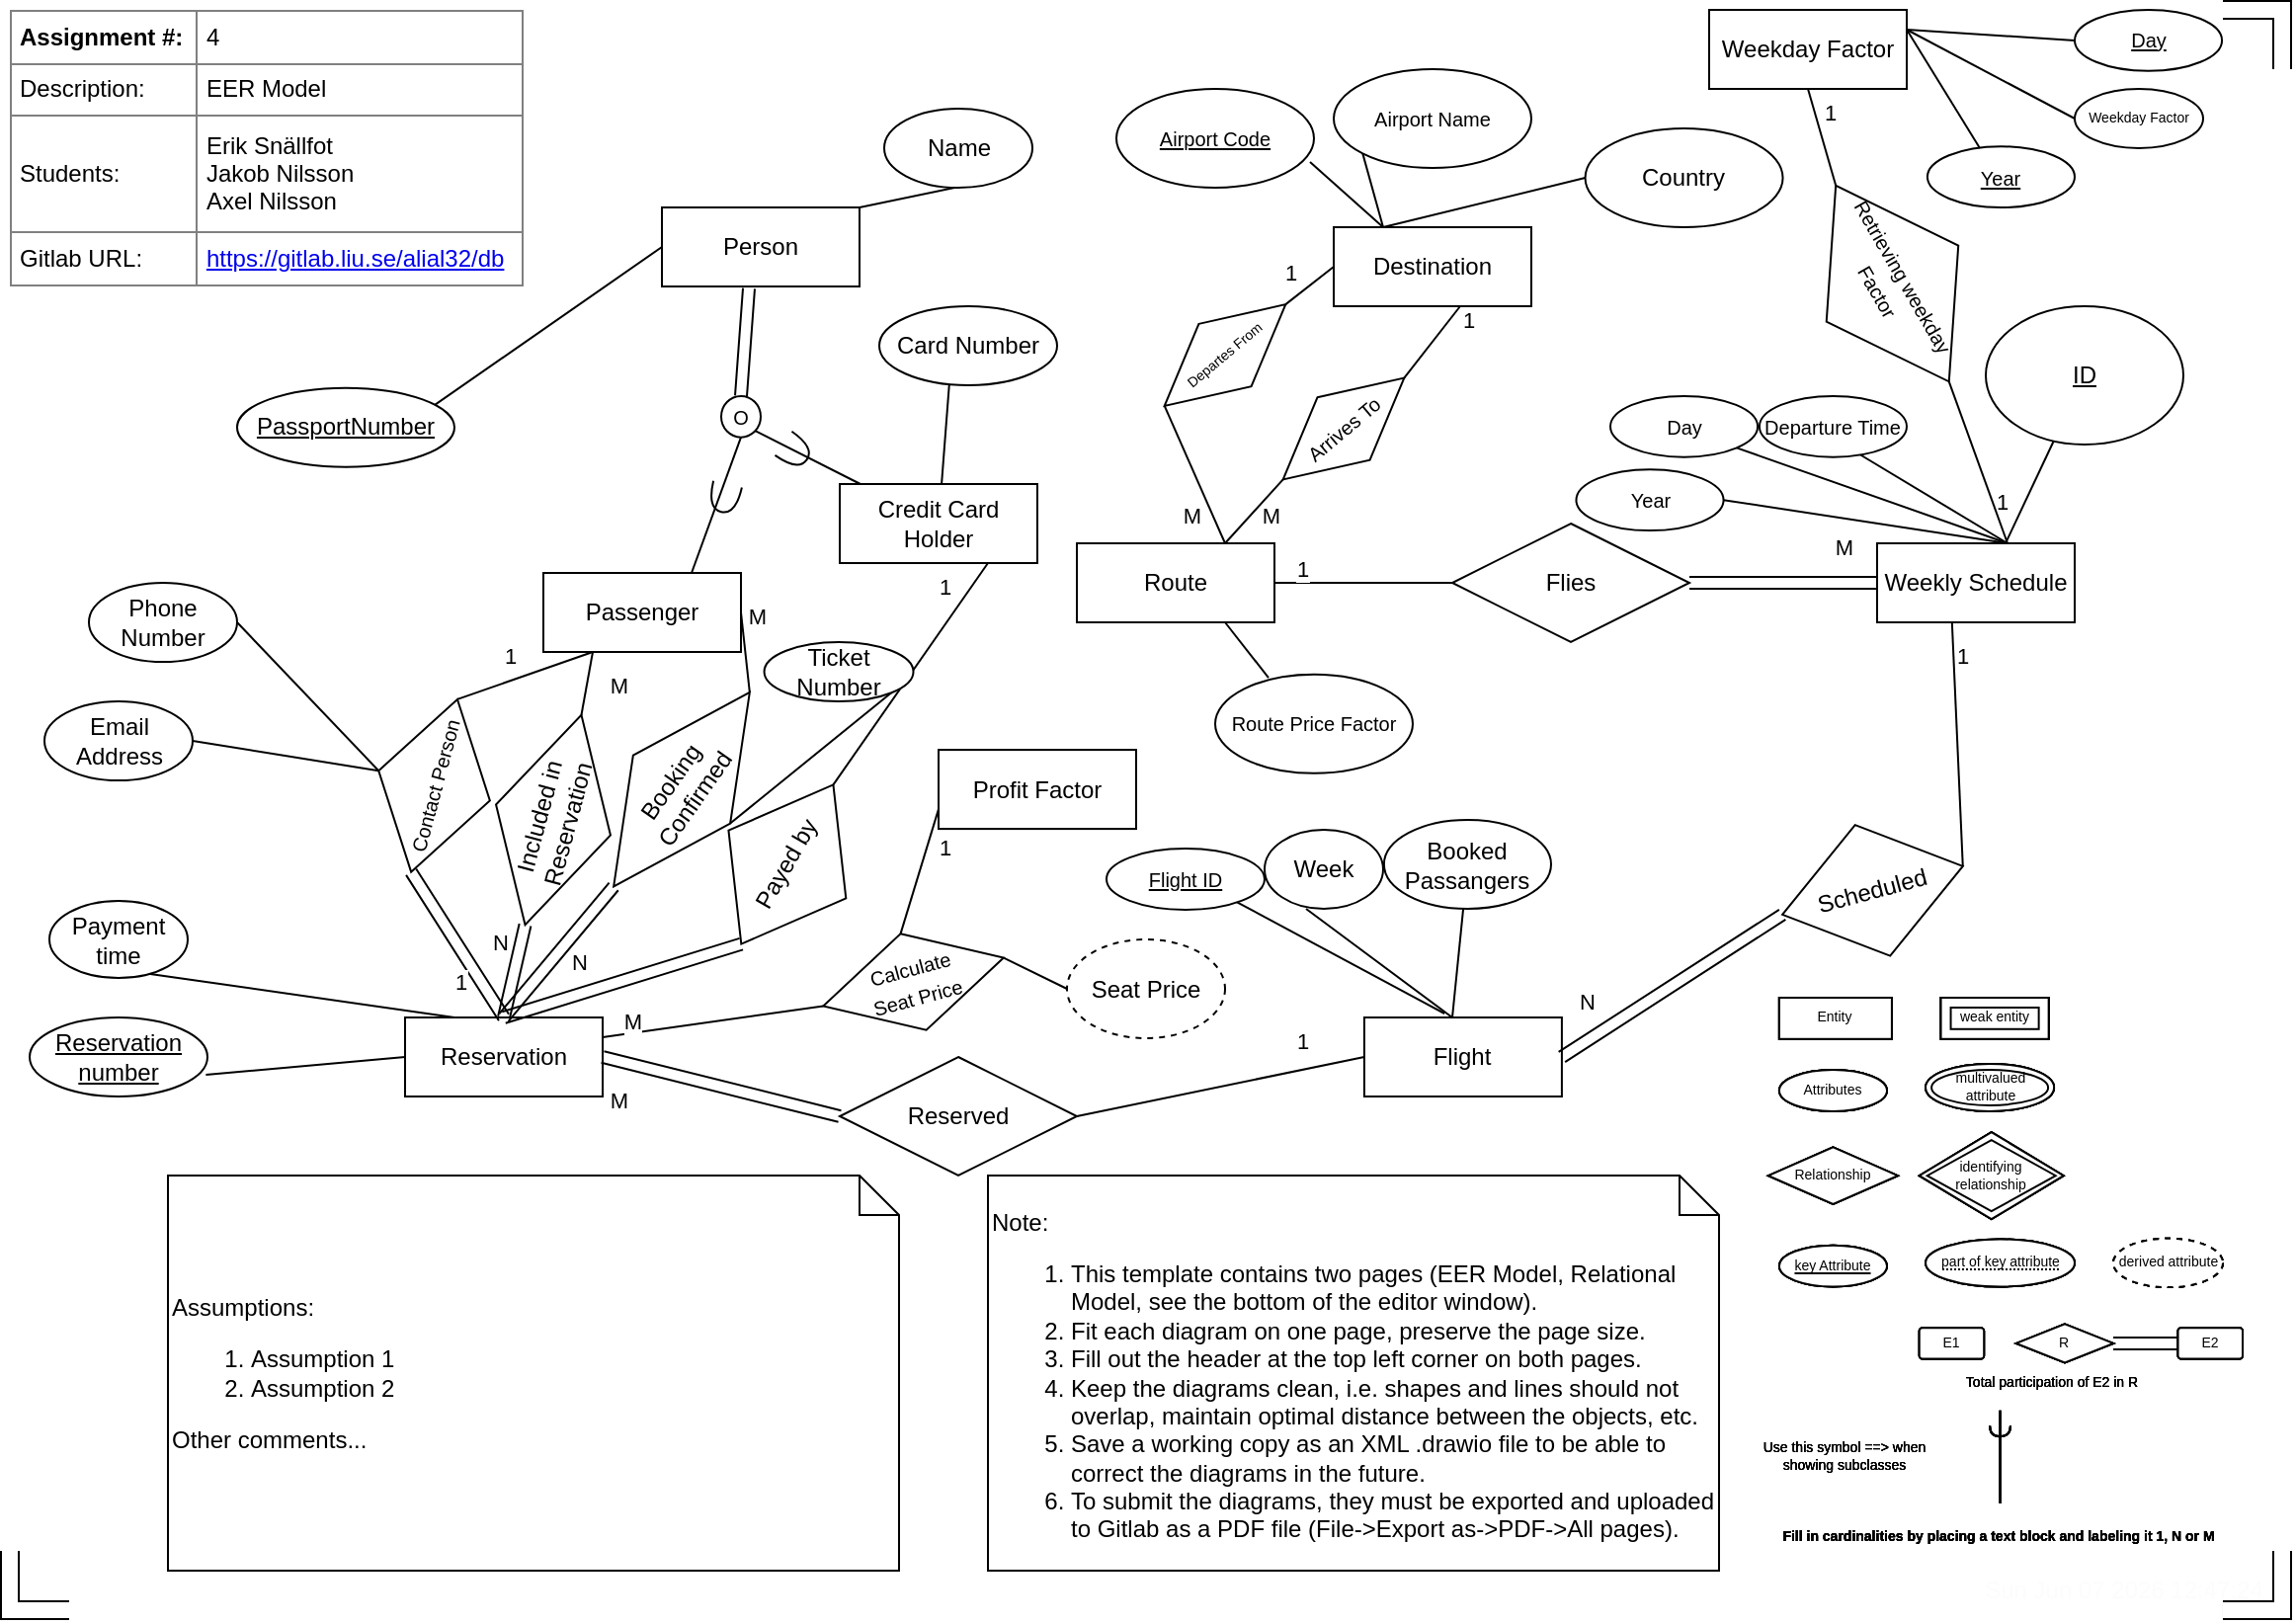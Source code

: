 <mxfile version="14.4.2" type="device" pages="2"><diagram id="l3PhLfIEEx4KEpYzrtBJ" name="EER Model"><mxGraphModel dx="1102" dy="569" grid="1" gridSize="10" guides="1" tooltips="1" connect="1" arrows="1" fold="0" page="1" pageScale="1" pageWidth="1169" pageHeight="827" math="0" shadow="0"><root><mxCell id="0"/><mxCell id="1" parent="0"/><mxCell id="B59qE2EvhQR9CG80C_Uz-1" value="Passenger" style="whiteSpace=wrap;html=1;align=center;strokeColor=#000000;fillColor=#ffffff;" parent="1" vertex="1"><mxGeometry x="280" y="295" width="100" height="40" as="geometry"/></mxCell><mxCell id="B59qE2EvhQR9CG80C_Uz-6" style="rounded=0;orthogonalLoop=1;jettySize=auto;html=1;exitX=0.5;exitY=1;exitDx=0;exitDy=0;strokeColor=#000000;endArrow=none;endFill=0;entryX=0;entryY=0.5;entryDx=0;entryDy=0;" parent="1" source="B59qE2EvhQR9CG80C_Uz-2" target="WOnXIIwALYzgBdm-VcJe-95" edge="1"><mxGeometry relative="1" as="geometry"/></mxCell><mxCell id="B59qE2EvhQR9CG80C_Uz-2" value="PassportNumber" style="ellipse;whiteSpace=wrap;html=1;align=center;fontStyle=4;strokeColor=#000000;fillColor=#ffffff;" parent="1" vertex="1"><mxGeometry x="125" y="201.33" width="110" height="40" as="geometry"/></mxCell><mxCell id="B59qE2EvhQR9CG80C_Uz-11" style="rounded=0;orthogonalLoop=1;jettySize=auto;html=1;exitX=1;exitY=1;exitDx=0;exitDy=0;entryX=1;entryY=0;entryDx=0;entryDy=0;strokeColor=#000000;endArrow=none;endFill=0;" parent="1" source="B59qE2EvhQR9CG80C_Uz-4" target="WOnXIIwALYzgBdm-VcJe-95" edge="1"><mxGeometry relative="1" as="geometry"/></mxCell><mxCell id="B59qE2EvhQR9CG80C_Uz-4" value="Name" style="ellipse;whiteSpace=wrap;html=1;align=center;strokeColor=#000000;fillColor=#ffffff;" parent="1" vertex="1"><mxGeometry x="452.5" y="60" width="75" height="40" as="geometry"/></mxCell><UserObject label="%date{ddd mmm dd yyyy HH:MM:ss}%" placeholders="1" id="hCRLPxILE3BBqmNvxjHh-2"><mxCell style="text;html=1;align=center;verticalAlign=middle;whiteSpace=wrap;overflow=hidden;fontColor=#FCFCFC;movable=0;resizable=0;rotatable=0;deletable=0;editable=0;connectable=0;" parent="1" vertex="1"><mxGeometry x="1000" y="800" width="160" height="20" as="geometry"/></mxCell></UserObject><mxCell id="hCRLPxILE3BBqmNvxjHh-6" value="" style="shape=filledEdge;rounded=0;fixDash=1;endArrow=none;strokeWidth=10;fillColor=#ffffff;edgeStyle=orthogonalEdgeStyle;fontColor=#FCFCFC;" parent="1" edge="1"><mxGeometry width="60" height="40" relative="1" as="geometry"><mxPoint x="10" y="790" as="sourcePoint"/><mxPoint x="40" y="820" as="targetPoint"/><Array as="points"><mxPoint x="10" y="820"/></Array></mxGeometry></mxCell><mxCell id="hCRLPxILE3BBqmNvxjHh-7" value="" style="shape=filledEdge;rounded=0;fixDash=1;endArrow=none;strokeWidth=10;fillColor=#ffffff;edgeStyle=orthogonalEdgeStyle;fontColor=#FCFCFC;" parent="1" edge="1"><mxGeometry width="60" height="40" relative="1" as="geometry"><mxPoint x="1130" y="10" as="sourcePoint"/><mxPoint x="1160" y="40" as="targetPoint"/><Array as="points"><mxPoint x="1160" y="10"/></Array></mxGeometry></mxCell><mxCell id="hCRLPxILE3BBqmNvxjHh-8" value="" style="shape=filledEdge;rounded=0;fixDash=1;endArrow=none;strokeWidth=10;fillColor=#ffffff;edgeStyle=orthogonalEdgeStyle;fontColor=#FCFCFC;" parent="1" edge="1"><mxGeometry width="60" height="40" relative="1" as="geometry"><mxPoint x="1129.99" y="820" as="sourcePoint"/><mxPoint x="1159.99" y="790" as="targetPoint"/><Array as="points"><mxPoint x="1159.99" y="820"/></Array></mxGeometry></mxCell><mxCell id="mmahJ8P2rztGlvilzuXH-1" style="edgeStyle=orthogonalEdgeStyle;rounded=0;orthogonalLoop=1;jettySize=auto;html=1;exitX=1;exitY=1;exitDx=0;exitDy=0;" parent="1" source="hCRLPxILE3BBqmNvxjHh-10" edge="1"><mxGeometry relative="1" as="geometry"><mxPoint x="270" y="150" as="targetPoint"/></mxGeometry></mxCell><mxCell id="hCRLPxILE3BBqmNvxjHh-10" value="&lt;table style=&quot;width: 100% ; height: 100% ; border-collapse: collapse&quot; width=&quot;100%&quot; cellpadding=&quot;4&quot; border=&quot;1&quot;&gt;&lt;tbody&gt;&lt;tr&gt;&lt;th&gt;Assignment #:&lt;/th&gt;&lt;td&gt;4&lt;br&gt;&lt;/td&gt;&lt;/tr&gt;&lt;tr&gt;&lt;td&gt;Description:&lt;/td&gt;&lt;td&gt;EER Model&lt;/td&gt;&lt;/tr&gt;&lt;tr&gt;&lt;td&gt;Students:&lt;/td&gt;&lt;td&gt;Erik Snällfot&lt;br&gt;Jakob Nilsson&lt;br&gt;Axel Nilsson&lt;br&gt;&lt;/td&gt;&lt;/tr&gt;&lt;tr&gt;&lt;td&gt;Gitlab URL:&lt;/td&gt;&lt;td&gt;&lt;a href=&quot;https://gitlab.liu.se/alial32/db&quot;&gt;https://gitlab.liu.se/alial32/db&lt;/a&gt;&lt;/td&gt;&lt;/tr&gt;&lt;/tbody&gt;&lt;/table&gt;" style="text;html=1;strokeColor=none;fillColor=none;overflow=fill;fontColor=#000000;" parent="1" vertex="1"><mxGeometry x="10" y="10" width="260" height="140" as="geometry"/></mxCell><mxCell id="fbbdfI7BNAjC01HpYx0C-1" value="&lt;br&gt;Note:&lt;br&gt;&lt;ol&gt;&lt;li&gt;This template contains two pages (EER Model, Relational Model, see the bottom of the editor window).&lt;/li&gt;&lt;li&gt;Fit each diagram on one page, preserve the page size.&lt;br&gt;&lt;/li&gt;&lt;li&gt;Fill out the header at the top left corner on both pages.&lt;/li&gt;&lt;li&gt;&lt;span&gt;Keep the diagrams clean, i.e. shapes and lines should not overlap, maintain optimal distance between the objects, etc.&lt;/span&gt;&lt;br&gt;&lt;/li&gt;&lt;li&gt;Save a working copy as an XML .drawio file to be able to correct the diagrams in the future.&lt;/li&gt;&lt;li&gt;To submit the diagrams, they must be exported and uploaded to Gitlab as a PDF file (File-&amp;gt;Export as-&amp;gt;PDF-&amp;gt;All pages).&lt;/li&gt;&lt;/ol&gt;" style="shape=note;size=20;whiteSpace=wrap;html=1;strokeColor=#000000;fillColor=#ffffff;fontColor=#000000;align=left;" parent="1" vertex="1"><mxGeometry x="505" y="600" width="370" height="200" as="geometry"/></mxCell><mxCell id="BH1sd3b4sbP9Z67Hy9HP-1" value="Assumptions:&lt;br&gt;&lt;ol&gt;&lt;li&gt;Assumption 1&lt;/li&gt;&lt;li&gt;Assumption 2&lt;/li&gt;&lt;/ol&gt;&lt;div&gt;Other comments...&lt;/div&gt;" style="shape=note;size=20;whiteSpace=wrap;html=1;strokeColor=#000000;fillColor=#ffffff;fontColor=#000000;align=left;" parent="1" vertex="1"><mxGeometry x="90" y="600" width="370" height="200" as="geometry"/></mxCell><mxCell id="w0xwXOWwuQwDQIYsxM-U-19" value="" style="group;fontSize=7;" parent="1" vertex="1" connectable="0"><mxGeometry x="870" y="510" width="270" height="293.5" as="geometry"/></mxCell><mxCell id="w0xwXOWwuQwDQIYsxM-U-1" value="&lt;b style=&quot;font-size: 7px;&quot;&gt;Fill in cardinalities by placing a text block and labeling it 1, N or M&lt;/b&gt;" style="text;html=1;strokeColor=none;fillColor=none;align=center;verticalAlign=middle;whiteSpace=wrap;rounded=0;shadow=0;dashed=1;fontSize=7;" parent="w0xwXOWwuQwDQIYsxM-U-19" vertex="1"><mxGeometry x="32.73" y="260" width="227.27" height="26.11" as="geometry"/></mxCell><mxCell id="w0xwXOWwuQwDQIYsxM-U-2" value="" style="shape=requiredInterface;html=1;verticalLabelPosition=bottom;shadow=0;fontSize=7;rotation=90;" parent="w0xwXOWwuQwDQIYsxM-U-19" vertex="1"><mxGeometry x="144.545" y="214.119" width="5.455" height="10.445" as="geometry"/></mxCell><mxCell id="w0xwXOWwuQwDQIYsxM-U-3" value="" style="endArrow=none;html=1;strokeColor=#000000;fontSize=7;" parent="w0xwXOWwuQwDQIYsxM-U-19" edge="1"><mxGeometry width="50" height="50" relative="1" as="geometry"><mxPoint x="147.273" y="255.899" as="sourcePoint"/><mxPoint x="147.273" y="208.897" as="targetPoint"/></mxGeometry></mxCell><mxCell id="w0xwXOWwuQwDQIYsxM-U-4" value="&lt;font style=&quot;font-size: 7px;&quot;&gt;Use this symbol ==&amp;gt; when showing subclasses &lt;/font&gt;" style="text;html=1;strokeColor=none;fillColor=none;align=center;verticalAlign=middle;whiteSpace=wrap;rounded=0;shadow=0;fontSize=7;" parent="w0xwXOWwuQwDQIYsxM-U-19" vertex="1"><mxGeometry x="21.818" y="211.508" width="92.727" height="41.779" as="geometry"/></mxCell><mxCell id="w0xwXOWwuQwDQIYsxM-U-5" value="Attributes" style="ellipse;whiteSpace=wrap;html=1;align=center;shadow=0;gradientColor=none;fontSize=7;" parent="w0xwXOWwuQwDQIYsxM-U-19" vertex="1"><mxGeometry x="35.455" y="36.557" width="54.545" height="20.89" as="geometry"/></mxCell><mxCell id="w0xwXOWwuQwDQIYsxM-U-6" value="Relationship" style="shape=rhombus;perimeter=rhombusPerimeter;whiteSpace=wrap;html=1;align=center;shadow=0;gradientColor=none;fontSize=7;" parent="w0xwXOWwuQwDQIYsxM-U-19" vertex="1"><mxGeometry x="30" y="75.725" width="65.455" height="28.723" as="geometry"/></mxCell><mxCell id="w0xwXOWwuQwDQIYsxM-U-7" value="weak entity" style="shape=ext;margin=3;double=1;whiteSpace=wrap;html=1;align=center;shadow=0;gradientColor=none;fontSize=7;" parent="w0xwXOWwuQwDQIYsxM-U-19" vertex="1"><mxGeometry x="117.273" width="54.545" height="20.89" as="geometry"/></mxCell><mxCell id="w0xwXOWwuQwDQIYsxM-U-10" value="key Attribute" style="ellipse;whiteSpace=wrap;html=1;align=center;fontStyle=4;shadow=0;gradientColor=none;fontSize=7;" parent="w0xwXOWwuQwDQIYsxM-U-19" vertex="1"><mxGeometry x="35.455" y="125.338" width="54.545" height="20.89" as="geometry"/></mxCell><mxCell id="w0xwXOWwuQwDQIYsxM-U-12" value="derived attribute" style="ellipse;whiteSpace=wrap;html=1;align=center;dashed=1;shadow=0;gradientColor=none;fontSize=7;" parent="w0xwXOWwuQwDQIYsxM-U-19" vertex="1"><mxGeometry x="204.55" y="121.9" width="55.45" height="24.66" as="geometry"/></mxCell><mxCell id="w0xwXOWwuQwDQIYsxM-U-14" value="E2" style="rounded=1;arcSize=10;whiteSpace=wrap;html=1;align=center;shadow=0;gradientColor=none;fontSize=7;" parent="w0xwXOWwuQwDQIYsxM-U-19" vertex="1"><mxGeometry x="237.273" y="167.117" width="32.727" height="15.667" as="geometry"/></mxCell><mxCell id="w0xwXOWwuQwDQIYsxM-U-15" value="R" style="shape=rhombus;perimeter=rhombusPerimeter;whiteSpace=wrap;html=1;align=center;shadow=0;gradientColor=none;fontSize=7;" parent="w0xwXOWwuQwDQIYsxM-U-19" vertex="1"><mxGeometry x="155.455" y="165.159" width="49.091" height="19.584" as="geometry"/></mxCell><mxCell id="w0xwXOWwuQwDQIYsxM-U-9" value="" style="shape=link;html=1;rounded=0;entryX=0;entryY=0.5;entryDx=0;entryDy=0;exitX=1;exitY=0.5;exitDx=0;exitDy=0;fontSize=7;width=6;" parent="w0xwXOWwuQwDQIYsxM-U-19" source="w0xwXOWwuQwDQIYsxM-U-15" target="w0xwXOWwuQwDQIYsxM-U-14" edge="1"><mxGeometry relative="1" as="geometry"><mxPoint x="193.636" y="177.562" as="sourcePoint"/><mxPoint x="193.636" y="177.301" as="targetPoint"/></mxGeometry></mxCell><mxCell id="w0xwXOWwuQwDQIYsxM-U-16" value="E1" style="rounded=1;arcSize=10;whiteSpace=wrap;html=1;align=center;shadow=0;gradientColor=none;fontSize=7;" parent="w0xwXOWwuQwDQIYsxM-U-19" vertex="1"><mxGeometry x="106.364" y="167.117" width="32.727" height="15.667" as="geometry"/></mxCell><mxCell id="w0xwXOWwuQwDQIYsxM-U-18" value="&lt;font style=&quot;font-size: 7px;&quot;&gt;Total participation of E2 in R&lt;/font&gt;" style="text;html=1;align=center;verticalAlign=middle;resizable=0;points=[];autosize=1;fontSize=7;" parent="w0xwXOWwuQwDQIYsxM-U-19" vertex="1"><mxGeometry x="122.729" y="190.0" width="100" height="10" as="geometry"/></mxCell><mxCell id="w0xwXOWwuQwDQIYsxM-U-24" value="&lt;span style=&quot;border-bottom: 1px dotted&quot;&gt;part of key attribute&lt;/span&gt;" style="ellipse;whiteSpace=wrap;html=1;align=center;strokeColor=#000000;fillColor=#ffffff;fontSize=7;fontColor=#000000;" parent="w0xwXOWwuQwDQIYsxM-U-19" vertex="1"><mxGeometry x="109.55" y="122.23" width="75.45" height="24" as="geometry"/></mxCell><mxCell id="w0xwXOWwuQwDQIYsxM-U-25" value="multivalued attribute" style="ellipse;shape=doubleEllipse;margin=3;whiteSpace=wrap;html=1;align=center;strokeColor=#000000;fillColor=#ffffff;fontSize=7;fontColor=#000000;" parent="w0xwXOWwuQwDQIYsxM-U-19" vertex="1"><mxGeometry x="109.55" y="33.45" width="65" height="24" as="geometry"/></mxCell><mxCell id="w0xwXOWwuQwDQIYsxM-U-26" value="identifying relationship" style="shape=rhombus;double=1;perimeter=rhombusPerimeter;whiteSpace=wrap;html=1;align=center;strokeColor=#000000;fillColor=#ffffff;fontSize=7;fontColor=#000000;" parent="w0xwXOWwuQwDQIYsxM-U-19" vertex="1"><mxGeometry x="106.36" y="68.09" width="73" height="44" as="geometry"/></mxCell><mxCell id="w0xwXOWwuQwDQIYsxM-U-27" value="Entity" style="whiteSpace=wrap;html=1;align=center;strokeColor=#000000;fillColor=#ffffff;fontSize=7;fontColor=#000000;" parent="w0xwXOWwuQwDQIYsxM-U-19" vertex="1"><mxGeometry x="35.45" width="57" height="20.89" as="geometry"/></mxCell><mxCell id="6p1hI2PiHrLB3CFeq9Uo-8" value="" style="group;fontSize=7;" parent="w0xwXOWwuQwDQIYsxM-U-19" vertex="1" connectable="0"><mxGeometry width="270" height="293.5" as="geometry"/></mxCell><mxCell id="6p1hI2PiHrLB3CFeq9Uo-9" value="&lt;b style=&quot;font-size: 7px;&quot;&gt;Fill in cardinalities by placing a text block and labeling it 1, N or M&lt;/b&gt;" style="text;html=1;strokeColor=none;fillColor=none;align=center;verticalAlign=middle;whiteSpace=wrap;rounded=0;shadow=0;dashed=1;fontSize=7;" parent="6p1hI2PiHrLB3CFeq9Uo-8" vertex="1"><mxGeometry x="32.73" y="260" width="227.27" height="26.11" as="geometry"/></mxCell><mxCell id="6p1hI2PiHrLB3CFeq9Uo-10" value="" style="shape=requiredInterface;html=1;verticalLabelPosition=bottom;shadow=0;fontSize=7;rotation=90;" parent="6p1hI2PiHrLB3CFeq9Uo-8" vertex="1"><mxGeometry x="144.545" y="214.119" width="5.455" height="10.445" as="geometry"/></mxCell><mxCell id="6p1hI2PiHrLB3CFeq9Uo-11" value="" style="endArrow=none;html=1;strokeColor=#000000;fontSize=7;" parent="6p1hI2PiHrLB3CFeq9Uo-8" edge="1"><mxGeometry width="50" height="50" relative="1" as="geometry"><mxPoint x="147.273" y="255.899" as="sourcePoint"/><mxPoint x="147.273" y="208.897" as="targetPoint"/></mxGeometry></mxCell><mxCell id="6p1hI2PiHrLB3CFeq9Uo-12" value="&lt;font style=&quot;font-size: 7px;&quot;&gt;Use this symbol ==&amp;gt; when showing subclasses &lt;/font&gt;" style="text;html=1;strokeColor=none;fillColor=none;align=center;verticalAlign=middle;whiteSpace=wrap;rounded=0;shadow=0;fontSize=7;" parent="6p1hI2PiHrLB3CFeq9Uo-8" vertex="1"><mxGeometry x="21.818" y="211.508" width="92.727" height="41.779" as="geometry"/></mxCell><mxCell id="6p1hI2PiHrLB3CFeq9Uo-13" value="Attributes" style="ellipse;whiteSpace=wrap;html=1;align=center;shadow=0;gradientColor=none;fontSize=7;" parent="6p1hI2PiHrLB3CFeq9Uo-8" vertex="1"><mxGeometry x="35.455" y="36.557" width="54.545" height="20.89" as="geometry"/></mxCell><mxCell id="6p1hI2PiHrLB3CFeq9Uo-14" value="Relationship" style="shape=rhombus;perimeter=rhombusPerimeter;whiteSpace=wrap;html=1;align=center;shadow=0;gradientColor=none;fontSize=7;" parent="6p1hI2PiHrLB3CFeq9Uo-8" vertex="1"><mxGeometry x="30" y="75.725" width="65.455" height="28.723" as="geometry"/></mxCell><mxCell id="6p1hI2PiHrLB3CFeq9Uo-15" value="weak entity" style="shape=ext;margin=3;double=1;whiteSpace=wrap;html=1;align=center;shadow=0;gradientColor=none;fontSize=7;" parent="6p1hI2PiHrLB3CFeq9Uo-8" vertex="1"><mxGeometry x="117.273" width="54.545" height="20.89" as="geometry"/></mxCell><mxCell id="6p1hI2PiHrLB3CFeq9Uo-16" value="key Attribute" style="ellipse;whiteSpace=wrap;html=1;align=center;fontStyle=4;shadow=0;gradientColor=none;fontSize=7;" parent="6p1hI2PiHrLB3CFeq9Uo-8" vertex="1"><mxGeometry x="35.455" y="125.338" width="54.545" height="20.89" as="geometry"/></mxCell><mxCell id="6p1hI2PiHrLB3CFeq9Uo-17" value="derived attribute" style="ellipse;whiteSpace=wrap;html=1;align=center;dashed=1;shadow=0;gradientColor=none;fontSize=7;" parent="6p1hI2PiHrLB3CFeq9Uo-8" vertex="1"><mxGeometry x="204.55" y="121.9" width="55.45" height="24.66" as="geometry"/></mxCell><mxCell id="6p1hI2PiHrLB3CFeq9Uo-18" value="E2" style="rounded=1;arcSize=10;whiteSpace=wrap;html=1;align=center;shadow=0;gradientColor=none;fontSize=7;" parent="6p1hI2PiHrLB3CFeq9Uo-8" vertex="1"><mxGeometry x="237.273" y="167.117" width="32.727" height="15.667" as="geometry"/></mxCell><mxCell id="6p1hI2PiHrLB3CFeq9Uo-19" value="R" style="shape=rhombus;perimeter=rhombusPerimeter;whiteSpace=wrap;html=1;align=center;shadow=0;gradientColor=none;fontSize=7;" parent="6p1hI2PiHrLB3CFeq9Uo-8" vertex="1"><mxGeometry x="155.455" y="165.159" width="49.091" height="19.584" as="geometry"/></mxCell><mxCell id="6p1hI2PiHrLB3CFeq9Uo-20" value="" style="shape=link;html=1;rounded=0;entryX=0;entryY=0.5;entryDx=0;entryDy=0;exitX=1;exitY=0.5;exitDx=0;exitDy=0;fontSize=7;width=6;" parent="6p1hI2PiHrLB3CFeq9Uo-8" source="6p1hI2PiHrLB3CFeq9Uo-19" target="6p1hI2PiHrLB3CFeq9Uo-18" edge="1"><mxGeometry relative="1" as="geometry"><mxPoint x="193.636" y="177.562" as="sourcePoint"/><mxPoint x="193.636" y="177.301" as="targetPoint"/></mxGeometry></mxCell><mxCell id="6p1hI2PiHrLB3CFeq9Uo-21" value="E1" style="rounded=1;arcSize=10;whiteSpace=wrap;html=1;align=center;shadow=0;gradientColor=none;fontSize=7;" parent="6p1hI2PiHrLB3CFeq9Uo-8" vertex="1"><mxGeometry x="106.364" y="167.117" width="32.727" height="15.667" as="geometry"/></mxCell><mxCell id="6p1hI2PiHrLB3CFeq9Uo-22" value="&lt;font style=&quot;font-size: 7px;&quot;&gt;Total participation of E2 in R&lt;/font&gt;" style="text;html=1;align=center;verticalAlign=middle;resizable=0;points=[];autosize=1;fontSize=7;" parent="6p1hI2PiHrLB3CFeq9Uo-8" vertex="1"><mxGeometry x="122.729" y="190.0" width="100" height="10" as="geometry"/></mxCell><mxCell id="6p1hI2PiHrLB3CFeq9Uo-23" value="&lt;span style=&quot;border-bottom: 1px dotted&quot;&gt;part of key attribute&lt;/span&gt;" style="ellipse;whiteSpace=wrap;html=1;align=center;strokeColor=#000000;fillColor=#ffffff;fontSize=7;fontColor=#000000;" parent="6p1hI2PiHrLB3CFeq9Uo-8" vertex="1"><mxGeometry x="109.55" y="122.23" width="75.45" height="24" as="geometry"/></mxCell><mxCell id="6p1hI2PiHrLB3CFeq9Uo-24" value="multivalued attribute" style="ellipse;shape=doubleEllipse;margin=3;whiteSpace=wrap;html=1;align=center;strokeColor=#000000;fillColor=#ffffff;fontSize=7;fontColor=#000000;" parent="6p1hI2PiHrLB3CFeq9Uo-8" vertex="1"><mxGeometry x="109.55" y="33.45" width="65" height="24" as="geometry"/></mxCell><mxCell id="6p1hI2PiHrLB3CFeq9Uo-25" value="identifying relationship" style="shape=rhombus;double=1;perimeter=rhombusPerimeter;whiteSpace=wrap;html=1;align=center;strokeColor=#000000;fillColor=#ffffff;fontSize=7;fontColor=#000000;" parent="6p1hI2PiHrLB3CFeq9Uo-8" vertex="1"><mxGeometry x="106.36" y="68.09" width="73" height="44" as="geometry"/></mxCell><mxCell id="6p1hI2PiHrLB3CFeq9Uo-26" value="Entity" style="whiteSpace=wrap;html=1;align=center;strokeColor=#000000;fillColor=#ffffff;fontSize=7;fontColor=#000000;" parent="6p1hI2PiHrLB3CFeq9Uo-8" vertex="1"><mxGeometry x="35.45" width="57" height="20.89" as="geometry"/></mxCell><mxCell id="6p1hI2PiHrLB3CFeq9Uo-28" value="" style="group;fontSize=7;" parent="6p1hI2PiHrLB3CFeq9Uo-8" vertex="1" connectable="0"><mxGeometry width="270" height="293.5" as="geometry"/></mxCell><mxCell id="6p1hI2PiHrLB3CFeq9Uo-29" value="&lt;b style=&quot;font-size: 7px;&quot;&gt;Fill in cardinalities by placing a text block and labeling it 1, N or M&lt;/b&gt;" style="text;html=1;strokeColor=none;fillColor=none;align=center;verticalAlign=middle;whiteSpace=wrap;rounded=0;shadow=0;dashed=1;fontSize=7;" parent="6p1hI2PiHrLB3CFeq9Uo-28" vertex="1"><mxGeometry x="32.73" y="260" width="227.27" height="26.11" as="geometry"/></mxCell><mxCell id="6p1hI2PiHrLB3CFeq9Uo-30" value="" style="shape=requiredInterface;html=1;verticalLabelPosition=bottom;shadow=0;fontSize=7;rotation=90;" parent="6p1hI2PiHrLB3CFeq9Uo-28" vertex="1"><mxGeometry x="144.545" y="214.119" width="5.455" height="10.445" as="geometry"/></mxCell><mxCell id="6p1hI2PiHrLB3CFeq9Uo-31" value="" style="endArrow=none;html=1;strokeColor=#000000;fontSize=7;" parent="6p1hI2PiHrLB3CFeq9Uo-28" edge="1"><mxGeometry width="50" height="50" relative="1" as="geometry"><mxPoint x="147.273" y="255.899" as="sourcePoint"/><mxPoint x="147.273" y="208.897" as="targetPoint"/></mxGeometry></mxCell><mxCell id="6p1hI2PiHrLB3CFeq9Uo-32" value="&lt;font style=&quot;font-size: 7px;&quot;&gt;Use this symbol ==&amp;gt; when showing subclasses &lt;/font&gt;" style="text;html=1;strokeColor=none;fillColor=none;align=center;verticalAlign=middle;whiteSpace=wrap;rounded=0;shadow=0;fontSize=7;" parent="6p1hI2PiHrLB3CFeq9Uo-28" vertex="1"><mxGeometry x="21.818" y="211.508" width="92.727" height="41.779" as="geometry"/></mxCell><mxCell id="6p1hI2PiHrLB3CFeq9Uo-33" value="Attributes" style="ellipse;whiteSpace=wrap;html=1;align=center;shadow=0;gradientColor=none;fontSize=7;" parent="6p1hI2PiHrLB3CFeq9Uo-28" vertex="1"><mxGeometry x="35.455" y="36.557" width="54.545" height="20.89" as="geometry"/></mxCell><mxCell id="6p1hI2PiHrLB3CFeq9Uo-34" value="Relationship" style="shape=rhombus;perimeter=rhombusPerimeter;whiteSpace=wrap;html=1;align=center;shadow=0;gradientColor=none;fontSize=7;" parent="6p1hI2PiHrLB3CFeq9Uo-28" vertex="1"><mxGeometry x="30" y="75.725" width="65.455" height="28.723" as="geometry"/></mxCell><mxCell id="6p1hI2PiHrLB3CFeq9Uo-35" value="weak entity" style="shape=ext;margin=3;double=1;whiteSpace=wrap;html=1;align=center;shadow=0;gradientColor=none;fontSize=7;" parent="6p1hI2PiHrLB3CFeq9Uo-28" vertex="1"><mxGeometry x="117.273" width="54.545" height="20.89" as="geometry"/></mxCell><mxCell id="6p1hI2PiHrLB3CFeq9Uo-36" value="key Attribute" style="ellipse;whiteSpace=wrap;html=1;align=center;fontStyle=4;shadow=0;gradientColor=none;fontSize=7;" parent="6p1hI2PiHrLB3CFeq9Uo-28" vertex="1"><mxGeometry x="35.455" y="125.338" width="54.545" height="20.89" as="geometry"/></mxCell><mxCell id="6p1hI2PiHrLB3CFeq9Uo-37" value="derived attribute" style="ellipse;whiteSpace=wrap;html=1;align=center;dashed=1;shadow=0;gradientColor=none;fontSize=7;" parent="6p1hI2PiHrLB3CFeq9Uo-28" vertex="1"><mxGeometry x="204.55" y="121.9" width="55.45" height="24.66" as="geometry"/></mxCell><mxCell id="6p1hI2PiHrLB3CFeq9Uo-38" value="E2" style="rounded=1;arcSize=10;whiteSpace=wrap;html=1;align=center;shadow=0;gradientColor=none;fontSize=7;" parent="6p1hI2PiHrLB3CFeq9Uo-28" vertex="1"><mxGeometry x="237.273" y="167.117" width="32.727" height="15.667" as="geometry"/></mxCell><mxCell id="6p1hI2PiHrLB3CFeq9Uo-39" value="R" style="shape=rhombus;perimeter=rhombusPerimeter;whiteSpace=wrap;html=1;align=center;shadow=0;gradientColor=none;fontSize=7;" parent="6p1hI2PiHrLB3CFeq9Uo-28" vertex="1"><mxGeometry x="155.455" y="165.159" width="49.091" height="19.584" as="geometry"/></mxCell><mxCell id="6p1hI2PiHrLB3CFeq9Uo-40" value="" style="shape=link;html=1;rounded=0;entryX=0;entryY=0.5;entryDx=0;entryDy=0;exitX=1;exitY=0.5;exitDx=0;exitDy=0;fontSize=7;width=6;" parent="6p1hI2PiHrLB3CFeq9Uo-28" source="6p1hI2PiHrLB3CFeq9Uo-39" target="6p1hI2PiHrLB3CFeq9Uo-38" edge="1"><mxGeometry relative="1" as="geometry"><mxPoint x="193.636" y="177.562" as="sourcePoint"/><mxPoint x="193.636" y="177.301" as="targetPoint"/></mxGeometry></mxCell><mxCell id="6p1hI2PiHrLB3CFeq9Uo-41" value="E1" style="rounded=1;arcSize=10;whiteSpace=wrap;html=1;align=center;shadow=0;gradientColor=none;fontSize=7;" parent="6p1hI2PiHrLB3CFeq9Uo-28" vertex="1"><mxGeometry x="106.364" y="167.117" width="32.727" height="15.667" as="geometry"/></mxCell><mxCell id="6p1hI2PiHrLB3CFeq9Uo-42" value="&lt;font style=&quot;font-size: 7px;&quot;&gt;Total participation of E2 in R&lt;/font&gt;" style="text;html=1;align=center;verticalAlign=middle;resizable=0;points=[];autosize=1;fontSize=7;" parent="6p1hI2PiHrLB3CFeq9Uo-28" vertex="1"><mxGeometry x="122.729" y="190.0" width="100" height="10" as="geometry"/></mxCell><mxCell id="6p1hI2PiHrLB3CFeq9Uo-43" value="&lt;span style=&quot;border-bottom: 1px dotted&quot;&gt;part of key attribute&lt;/span&gt;" style="ellipse;whiteSpace=wrap;html=1;align=center;strokeColor=#000000;fillColor=#ffffff;fontSize=7;fontColor=#000000;" parent="6p1hI2PiHrLB3CFeq9Uo-28" vertex="1"><mxGeometry x="109.55" y="122.23" width="75.45" height="24" as="geometry"/></mxCell><mxCell id="6p1hI2PiHrLB3CFeq9Uo-44" value="multivalued attribute" style="ellipse;shape=doubleEllipse;margin=3;whiteSpace=wrap;html=1;align=center;strokeColor=#000000;fillColor=#ffffff;fontSize=7;fontColor=#000000;" parent="6p1hI2PiHrLB3CFeq9Uo-28" vertex="1"><mxGeometry x="109.55" y="33.45" width="65" height="24" as="geometry"/></mxCell><mxCell id="6p1hI2PiHrLB3CFeq9Uo-45" value="identifying relationship" style="shape=rhombus;double=1;perimeter=rhombusPerimeter;whiteSpace=wrap;html=1;align=center;strokeColor=#000000;fillColor=#ffffff;fontSize=7;fontColor=#000000;" parent="6p1hI2PiHrLB3CFeq9Uo-28" vertex="1"><mxGeometry x="106.36" y="68.09" width="73" height="44" as="geometry"/></mxCell><mxCell id="6p1hI2PiHrLB3CFeq9Uo-46" value="Entity" style="whiteSpace=wrap;html=1;align=center;strokeColor=#000000;fillColor=#ffffff;fontSize=7;fontColor=#000000;" parent="6p1hI2PiHrLB3CFeq9Uo-28" vertex="1"><mxGeometry x="35.45" width="57" height="20.89" as="geometry"/></mxCell><mxCell id="6p1hI2PiHrLB3CFeq9Uo-47" value="" style="group;fontSize=7;" parent="6p1hI2PiHrLB3CFeq9Uo-28" vertex="1" connectable="0"><mxGeometry width="270" height="293.5" as="geometry"/></mxCell><mxCell id="6p1hI2PiHrLB3CFeq9Uo-48" value="&lt;b style=&quot;font-size: 7px;&quot;&gt;Fill in cardinalities by placing a text block and labeling it 1, N or M&lt;/b&gt;" style="text;html=1;strokeColor=none;fillColor=none;align=center;verticalAlign=middle;whiteSpace=wrap;rounded=0;shadow=0;dashed=1;fontSize=7;" parent="6p1hI2PiHrLB3CFeq9Uo-47" vertex="1"><mxGeometry x="32.73" y="260" width="227.27" height="26.11" as="geometry"/></mxCell><mxCell id="6p1hI2PiHrLB3CFeq9Uo-49" value="" style="shape=requiredInterface;html=1;verticalLabelPosition=bottom;shadow=0;fontSize=7;rotation=90;" parent="6p1hI2PiHrLB3CFeq9Uo-47" vertex="1"><mxGeometry x="144.545" y="214.119" width="5.455" height="10.445" as="geometry"/></mxCell><mxCell id="6p1hI2PiHrLB3CFeq9Uo-50" value="" style="endArrow=none;html=1;strokeColor=#000000;fontSize=7;" parent="6p1hI2PiHrLB3CFeq9Uo-47" edge="1"><mxGeometry width="50" height="50" relative="1" as="geometry"><mxPoint x="147.273" y="255.899" as="sourcePoint"/><mxPoint x="147.273" y="208.897" as="targetPoint"/></mxGeometry></mxCell><mxCell id="6p1hI2PiHrLB3CFeq9Uo-51" value="&lt;font style=&quot;font-size: 7px;&quot;&gt;Use this symbol ==&amp;gt; when showing subclasses &lt;/font&gt;" style="text;html=1;strokeColor=none;fillColor=none;align=center;verticalAlign=middle;whiteSpace=wrap;rounded=0;shadow=0;fontSize=7;" parent="6p1hI2PiHrLB3CFeq9Uo-47" vertex="1"><mxGeometry x="21.818" y="211.508" width="92.727" height="41.779" as="geometry"/></mxCell><mxCell id="6p1hI2PiHrLB3CFeq9Uo-52" value="Attributes" style="ellipse;whiteSpace=wrap;html=1;align=center;shadow=0;gradientColor=none;fontSize=7;" parent="6p1hI2PiHrLB3CFeq9Uo-47" vertex="1"><mxGeometry x="35.455" y="36.557" width="54.545" height="20.89" as="geometry"/></mxCell><mxCell id="6p1hI2PiHrLB3CFeq9Uo-53" value="Relationship" style="shape=rhombus;perimeter=rhombusPerimeter;whiteSpace=wrap;html=1;align=center;shadow=0;gradientColor=none;fontSize=7;" parent="6p1hI2PiHrLB3CFeq9Uo-47" vertex="1"><mxGeometry x="30" y="75.725" width="65.455" height="28.723" as="geometry"/></mxCell><mxCell id="6p1hI2PiHrLB3CFeq9Uo-54" value="weak entity" style="shape=ext;margin=3;double=1;whiteSpace=wrap;html=1;align=center;shadow=0;gradientColor=none;fontSize=7;" parent="6p1hI2PiHrLB3CFeq9Uo-47" vertex="1"><mxGeometry x="117.273" width="54.545" height="20.89" as="geometry"/></mxCell><mxCell id="6p1hI2PiHrLB3CFeq9Uo-55" value="key Attribute" style="ellipse;whiteSpace=wrap;html=1;align=center;fontStyle=4;shadow=0;gradientColor=none;fontSize=7;" parent="6p1hI2PiHrLB3CFeq9Uo-47" vertex="1"><mxGeometry x="35.455" y="125.338" width="54.545" height="20.89" as="geometry"/></mxCell><mxCell id="6p1hI2PiHrLB3CFeq9Uo-56" value="derived attribute" style="ellipse;whiteSpace=wrap;html=1;align=center;dashed=1;shadow=0;gradientColor=none;fontSize=7;" parent="6p1hI2PiHrLB3CFeq9Uo-47" vertex="1"><mxGeometry x="204.55" y="121.9" width="55.45" height="24.66" as="geometry"/></mxCell><mxCell id="6p1hI2PiHrLB3CFeq9Uo-57" value="E2" style="rounded=1;arcSize=10;whiteSpace=wrap;html=1;align=center;shadow=0;gradientColor=none;fontSize=7;" parent="6p1hI2PiHrLB3CFeq9Uo-47" vertex="1"><mxGeometry x="237.273" y="167.117" width="32.727" height="15.667" as="geometry"/></mxCell><mxCell id="6p1hI2PiHrLB3CFeq9Uo-58" value="R" style="shape=rhombus;perimeter=rhombusPerimeter;whiteSpace=wrap;html=1;align=center;shadow=0;gradientColor=none;fontSize=7;" parent="6p1hI2PiHrLB3CFeq9Uo-47" vertex="1"><mxGeometry x="155.455" y="165.159" width="49.091" height="19.584" as="geometry"/></mxCell><mxCell id="6p1hI2PiHrLB3CFeq9Uo-59" value="" style="shape=link;html=1;rounded=0;entryX=0;entryY=0.5;entryDx=0;entryDy=0;exitX=1;exitY=0.5;exitDx=0;exitDy=0;fontSize=7;width=6;" parent="6p1hI2PiHrLB3CFeq9Uo-47" source="6p1hI2PiHrLB3CFeq9Uo-58" target="6p1hI2PiHrLB3CFeq9Uo-57" edge="1"><mxGeometry relative="1" as="geometry"><mxPoint x="193.636" y="177.562" as="sourcePoint"/><mxPoint x="193.636" y="177.301" as="targetPoint"/></mxGeometry></mxCell><mxCell id="6p1hI2PiHrLB3CFeq9Uo-60" value="E1" style="rounded=1;arcSize=10;whiteSpace=wrap;html=1;align=center;shadow=0;gradientColor=none;fontSize=7;" parent="6p1hI2PiHrLB3CFeq9Uo-47" vertex="1"><mxGeometry x="106.364" y="167.117" width="32.727" height="15.667" as="geometry"/></mxCell><mxCell id="6p1hI2PiHrLB3CFeq9Uo-61" value="&lt;font style=&quot;font-size: 7px;&quot;&gt;Total participation of E2 in R&lt;/font&gt;" style="text;html=1;align=center;verticalAlign=middle;resizable=0;points=[];autosize=1;fontSize=7;" parent="6p1hI2PiHrLB3CFeq9Uo-47" vertex="1"><mxGeometry x="122.729" y="190.0" width="100" height="10" as="geometry"/></mxCell><mxCell id="6p1hI2PiHrLB3CFeq9Uo-62" value="&lt;span style=&quot;border-bottom: 1px dotted&quot;&gt;part of key attribute&lt;/span&gt;" style="ellipse;whiteSpace=wrap;html=1;align=center;strokeColor=#000000;fillColor=#ffffff;fontSize=7;fontColor=#000000;" parent="6p1hI2PiHrLB3CFeq9Uo-47" vertex="1"><mxGeometry x="109.55" y="122.23" width="75.45" height="24" as="geometry"/></mxCell><mxCell id="6p1hI2PiHrLB3CFeq9Uo-63" value="multivalued attribute" style="ellipse;shape=doubleEllipse;margin=3;whiteSpace=wrap;html=1;align=center;strokeColor=#000000;fillColor=#ffffff;fontSize=7;fontColor=#000000;" parent="6p1hI2PiHrLB3CFeq9Uo-47" vertex="1"><mxGeometry x="109.55" y="33.45" width="65" height="24" as="geometry"/></mxCell><mxCell id="6p1hI2PiHrLB3CFeq9Uo-64" value="identifying relationship" style="shape=rhombus;double=1;perimeter=rhombusPerimeter;whiteSpace=wrap;html=1;align=center;strokeColor=#000000;fillColor=#ffffff;fontSize=7;fontColor=#000000;" parent="6p1hI2PiHrLB3CFeq9Uo-47" vertex="1"><mxGeometry x="106.36" y="68.09" width="73" height="44" as="geometry"/></mxCell><mxCell id="6p1hI2PiHrLB3CFeq9Uo-65" value="Entity" style="whiteSpace=wrap;html=1;align=center;strokeColor=#000000;fillColor=#ffffff;fontSize=7;fontColor=#000000;" parent="6p1hI2PiHrLB3CFeq9Uo-47" vertex="1"><mxGeometry x="35.45" width="57" height="20.89" as="geometry"/></mxCell><mxCell id="WQ9WEPvAK3N5dw4OJu3B-8" value="1" style="edgeLabel;html=1;align=center;verticalAlign=middle;resizable=0;points=[];" parent="1" vertex="1" connectable="0"><mxGeometry x="1050.004" y="257.097" as="geometry"><mxPoint x="-31.86" y="1.33" as="offset"/></mxGeometry></mxCell><mxCell id="WQ9WEPvAK3N5dw4OJu3B-9" value="M" style="edgeLabel;html=1;align=center;verticalAlign=middle;resizable=0;points=[];" parent="1" vertex="1" connectable="0"><mxGeometry x="420.004" y="314.997" as="geometry"><mxPoint x="-31.86" y="1.33" as="offset"/></mxGeometry></mxCell><mxCell id="WQ9WEPvAK3N5dw4OJu3B-10" value="Flight" style="whiteSpace=wrap;html=1;align=center;strokeColor=#000000;fillColor=#ffffff;fontColor=#000000;" parent="1" vertex="1"><mxGeometry x="695.45" y="520" width="100" height="40" as="geometry"/></mxCell><mxCell id="WQ9WEPvAK3N5dw4OJu3B-11" value="Weekly Schedule" style="whiteSpace=wrap;html=1;align=center;strokeColor=#000000;fillColor=#ffffff;fontColor=#000000;" parent="1" vertex="1"><mxGeometry x="955" y="280" width="100" height="40" as="geometry"/></mxCell><mxCell id="WQ9WEPvAK3N5dw4OJu3B-12" value="Route" style="whiteSpace=wrap;html=1;align=center;strokeColor=#000000;fillColor=#ffffff;fontColor=#000000;" parent="1" vertex="1"><mxGeometry x="550" y="280" width="100" height="40" as="geometry"/></mxCell><mxCell id="WQ9WEPvAK3N5dw4OJu3B-16" style="rounded=0;orthogonalLoop=1;jettySize=auto;html=1;endArrow=none;endFill=0;strokeColor=#000000;entryX=0.75;entryY=0;entryDx=0;entryDy=0;exitX=0;exitY=0.5;exitDx=0;exitDy=0;" parent="1" source="ap6hkmCUBMnn_F-K0rQj-11" target="WQ9WEPvAK3N5dw4OJu3B-12" edge="1"><mxGeometry relative="1" as="geometry"><mxPoint x="602" y="215.003" as="sourcePoint"/><mxPoint x="744.735" y="295.0" as="targetPoint"/></mxGeometry></mxCell><mxCell id="WQ9WEPvAK3N5dw4OJu3B-19" style="rounded=0;orthogonalLoop=1;jettySize=auto;html=1;endArrow=none;endFill=0;strokeColor=#000000;entryX=0.75;entryY=0;entryDx=0;entryDy=0;exitX=0;exitY=0.5;exitDx=0;exitDy=0;" parent="1" source="ap6hkmCUBMnn_F-K0rQj-8" target="WQ9WEPvAK3N5dw4OJu3B-12" edge="1"><mxGeometry relative="1" as="geometry"><mxPoint x="650" y="250" as="sourcePoint"/><mxPoint x="350" y="470" as="targetPoint"/></mxGeometry></mxCell><mxCell id="WQ9WEPvAK3N5dw4OJu3B-22" style="rounded=0;orthogonalLoop=1;jettySize=auto;html=1;endArrow=none;endFill=0;strokeColor=#000000;exitX=0.788;exitY=0.824;exitDx=0;exitDy=0;entryX=0.406;entryY=-0.05;entryDx=0;entryDy=0;entryPerimeter=0;exitPerimeter=0;" parent="1" source="6p1hI2PiHrLB3CFeq9Uo-27" target="WQ9WEPvAK3N5dw4OJu3B-10" edge="1"><mxGeometry relative="1" as="geometry"><mxPoint x="630" y="470" as="sourcePoint"/><mxPoint x="711" y="470" as="targetPoint"/></mxGeometry></mxCell><mxCell id="WQ9WEPvAK3N5dw4OJu3B-33" style="rounded=0;orthogonalLoop=1;jettySize=auto;html=1;endArrow=none;endFill=0;strokeColor=#000000;entryX=1;entryY=0.5;entryDx=0;entryDy=0;exitX=0.379;exitY=0.996;exitDx=0;exitDy=0;exitPerimeter=0;" parent="1" source="WQ9WEPvAK3N5dw4OJu3B-11" target="mmahJ8P2rztGlvilzuXH-3" edge="1"><mxGeometry relative="1" as="geometry"><mxPoint x="640" y="380" as="sourcePoint"/><mxPoint x="1000.944" y="429.484" as="targetPoint"/></mxGeometry></mxCell><mxCell id="WQ9WEPvAK3N5dw4OJu3B-34" value="&lt;u&gt;ID&lt;/u&gt;" style="ellipse;whiteSpace=wrap;html=1;align=center;strokeColor=#000000;fillColor=#ffffff;" parent="1" vertex="1"><mxGeometry x="1010" y="160" width="100" height="70" as="geometry"/></mxCell><mxCell id="WQ9WEPvAK3N5dw4OJu3B-35" style="rounded=0;orthogonalLoop=1;jettySize=auto;html=1;endArrow=none;endFill=0;strokeColor=#000000;" parent="1" source="WQ9WEPvAK3N5dw4OJu3B-34" edge="1"><mxGeometry relative="1" as="geometry"><mxPoint x="640" y="380" as="sourcePoint"/><mxPoint x="1020" y="280" as="targetPoint"/></mxGeometry></mxCell><mxCell id="WQ9WEPvAK3N5dw4OJu3B-38" style="rounded=0;orthogonalLoop=1;jettySize=auto;html=1;endArrow=none;endFill=0;strokeColor=#000000;exitX=0.678;exitY=0.953;exitDx=0;exitDy=0;exitPerimeter=0;" parent="1" source="WOnXIIwALYzgBdm-VcJe-21" edge="1"><mxGeometry relative="1" as="geometry"><mxPoint x="957.134" y="218.11" as="sourcePoint"/><mxPoint x="1021" y="280" as="targetPoint"/></mxGeometry></mxCell><mxCell id="WOnXIIwALYzgBdm-VcJe-21" value="&lt;font style=&quot;font-size: 10px&quot;&gt;Departure Time&lt;/font&gt;" style="ellipse;whiteSpace=wrap;html=1;align=center;shadow=0;gradientColor=none;fontSize=7;" parent="1" vertex="1"><mxGeometry x="895.45" y="205.44" width="74.55" height="30.89" as="geometry"/></mxCell><mxCell id="WOnXIIwALYzgBdm-VcJe-22" value="&lt;font style=&quot;font-size: 10px&quot;&gt;Day&lt;/font&gt;" style="ellipse;whiteSpace=wrap;html=1;align=center;shadow=0;gradientColor=none;fontSize=7;" parent="1" vertex="1"><mxGeometry x="820" y="205.44" width="74.55" height="30.89" as="geometry"/></mxCell><mxCell id="WOnXIIwALYzgBdm-VcJe-24" style="rounded=0;orthogonalLoop=1;jettySize=auto;html=1;endArrow=none;endFill=0;strokeColor=#000000;exitX=1;exitY=1;exitDx=0;exitDy=0;" parent="1" source="WOnXIIwALYzgBdm-VcJe-22" edge="1"><mxGeometry relative="1" as="geometry"><mxPoint x="957.134" y="218.11" as="sourcePoint"/><mxPoint x="1021" y="280" as="targetPoint"/></mxGeometry></mxCell><mxCell id="WOnXIIwALYzgBdm-VcJe-45" value="&lt;font style=&quot;font-size: 10px&quot;&gt;Year&lt;/font&gt;" style="ellipse;whiteSpace=wrap;html=1;align=center;shadow=0;gradientColor=none;fontSize=7;" parent="1" vertex="1"><mxGeometry x="802.73" y="242.66" width="74.55" height="30.89" as="geometry"/></mxCell><mxCell id="WOnXIIwALYzgBdm-VcJe-46" style="rounded=0;orthogonalLoop=1;jettySize=auto;html=1;endArrow=none;endFill=0;strokeColor=#000000;exitX=1;exitY=0.5;exitDx=0;exitDy=0;" parent="1" source="WOnXIIwALYzgBdm-VcJe-45" edge="1"><mxGeometry relative="1" as="geometry"><mxPoint x="957.134" y="218.11" as="sourcePoint"/><mxPoint x="1021" y="280" as="targetPoint"/></mxGeometry></mxCell><mxCell id="WOnXIIwALYzgBdm-VcJe-49" value="Week" style="ellipse;whiteSpace=wrap;html=1;align=center;strokeColor=#000000;fillColor=#ffffff;" parent="1" vertex="1"><mxGeometry x="645" y="425" width="60" height="40" as="geometry"/></mxCell><mxCell id="WOnXIIwALYzgBdm-VcJe-50" style="rounded=0;orthogonalLoop=1;jettySize=auto;html=1;endArrow=none;endFill=0;strokeColor=#000000;exitX=0.35;exitY=1;exitDx=0;exitDy=0;exitPerimeter=0;" parent="1" source="WOnXIIwALYzgBdm-VcJe-49" edge="1"><mxGeometry relative="1" as="geometry"><mxPoint x="780" y="392" as="sourcePoint"/><mxPoint x="740" y="520" as="targetPoint"/></mxGeometry></mxCell><mxCell id="WOnXIIwALYzgBdm-VcJe-52" value="Flies" style="shape=rhombus;perimeter=rhombusPerimeter;whiteSpace=wrap;html=1;align=center;strokeColor=#000000;fillColor=#ffffff;fontColor=#000000;" parent="1" vertex="1"><mxGeometry x="740" y="270" width="120" height="60" as="geometry"/></mxCell><mxCell id="WOnXIIwALYzgBdm-VcJe-54" style="rounded=0;orthogonalLoop=1;jettySize=auto;html=1;endArrow=none;endFill=0;strokeColor=#000000;exitX=0;exitY=0.5;exitDx=0;exitDy=0;entryX=1;entryY=0.5;entryDx=0;entryDy=0;" parent="1" source="WOnXIIwALYzgBdm-VcJe-52" target="WQ9WEPvAK3N5dw4OJu3B-12" edge="1"><mxGeometry relative="1" as="geometry"><mxPoint x="720" y="300" as="sourcePoint"/><mxPoint x="680" y="300" as="targetPoint"/></mxGeometry></mxCell><mxCell id="WOnXIIwALYzgBdm-VcJe-56" value="Reservation" style="whiteSpace=wrap;html=1;align=center;strokeColor=#000000;fillColor=#ffffff;fontColor=#000000;" parent="1" vertex="1"><mxGeometry x="210.0" y="520" width="100" height="40" as="geometry"/></mxCell><mxCell id="WOnXIIwALYzgBdm-VcJe-57" value="Reserved" style="shape=rhombus;perimeter=rhombusPerimeter;whiteSpace=wrap;html=1;align=center;strokeColor=#000000;fillColor=#ffffff;fontColor=#000000;" parent="1" vertex="1"><mxGeometry x="430" y="540" width="120" height="60" as="geometry"/></mxCell><mxCell id="WOnXIIwALYzgBdm-VcJe-59" style="rounded=0;orthogonalLoop=1;jettySize=auto;html=1;endArrow=none;endFill=0;strokeColor=#000000;exitX=1;exitY=0.5;exitDx=0;exitDy=0;entryX=0;entryY=0.5;entryDx=0;entryDy=0;" parent="1" source="WOnXIIwALYzgBdm-VcJe-57" target="WQ9WEPvAK3N5dw4OJu3B-10" edge="1"><mxGeometry relative="1" as="geometry"><mxPoint x="691" y="392" as="sourcePoint"/><mxPoint x="711" y="470" as="targetPoint"/></mxGeometry></mxCell><mxCell id="WOnXIIwALYzgBdm-VcJe-60" value="N" style="edgeLabel;html=1;align=center;verticalAlign=middle;resizable=0;points=[];" parent="1" vertex="1" connectable="0"><mxGeometry x="840.004" y="509.997" as="geometry"><mxPoint x="-31.86" y="1.33" as="offset"/></mxGeometry></mxCell><mxCell id="WOnXIIwALYzgBdm-VcJe-61" value="1" style="edgeLabel;html=1;align=center;verticalAlign=middle;resizable=0;points=[];" parent="1" vertex="1" connectable="0"><mxGeometry x="1030.004" y="334.997" as="geometry"><mxPoint x="-31.86" y="1.33" as="offset"/></mxGeometry></mxCell><mxCell id="WOnXIIwALYzgBdm-VcJe-62" value="" style="shape=link;html=1;rounded=0;exitX=1;exitY=0.5;exitDx=0;exitDy=0;fontSize=7;width=6;entryX=0;entryY=0.5;entryDx=0;entryDy=0;" parent="1" source="WQ9WEPvAK3N5dw4OJu3B-10" target="mmahJ8P2rztGlvilzuXH-3" edge="1"><mxGeometry relative="1" as="geometry"><mxPoint x="1084.545" y="694.951" as="sourcePoint"/><mxPoint x="910" y="468" as="targetPoint"/></mxGeometry></mxCell><mxCell id="WOnXIIwALYzgBdm-VcJe-63" value="" style="shape=link;html=1;rounded=0;exitX=1;exitY=0.5;exitDx=0;exitDy=0;fontSize=7;width=6;" parent="1" source="WOnXIIwALYzgBdm-VcJe-52" edge="1"><mxGeometry relative="1" as="geometry"><mxPoint x="1109.995" y="694.951" as="sourcePoint"/><mxPoint x="955.45" y="300" as="targetPoint"/><Array as="points"/></mxGeometry></mxCell><mxCell id="WOnXIIwALYzgBdm-VcJe-64" value="1" style="edgeLabel;html=1;align=center;verticalAlign=middle;resizable=0;points=[];" parent="1" vertex="1" connectable="0"><mxGeometry x="695.454" y="289.997" as="geometry"><mxPoint x="-31.86" y="2.33" as="offset"/></mxGeometry></mxCell><mxCell id="WOnXIIwALYzgBdm-VcJe-66" value="M" style="edgeLabel;html=1;align=center;verticalAlign=middle;resizable=0;points=[];" parent="1" vertex="1" connectable="0"><mxGeometry x="970.004" y="279.997" as="geometry"><mxPoint x="-31.86" y="1.33" as="offset"/></mxGeometry></mxCell><mxCell id="WOnXIIwALYzgBdm-VcJe-68" value="1" style="edgeLabel;html=1;align=center;verticalAlign=middle;resizable=0;points=[];" parent="1" vertex="1" connectable="0"><mxGeometry x="695.454" y="529.997" as="geometry"><mxPoint x="-31.86" y="1.33" as="offset"/></mxGeometry></mxCell><mxCell id="WOnXIIwALYzgBdm-VcJe-69" value="M" style="edgeLabel;html=1;align=center;verticalAlign=middle;resizable=0;points=[];" parent="1" vertex="1" connectable="0"><mxGeometry x="350.004" y="559.997" as="geometry"><mxPoint x="-31.86" y="1.33" as="offset"/></mxGeometry></mxCell><mxCell id="WOnXIIwALYzgBdm-VcJe-70" value="&lt;div&gt;Included in Reservation&lt;br&gt;&lt;/div&gt;" style="shape=rhombus;perimeter=rhombusPerimeter;whiteSpace=wrap;html=1;align=center;strokeColor=#000000;fillColor=#ffffff;fontColor=#000000;rotation=-75;" parent="1" vertex="1"><mxGeometry x="230" y="390" width="110" height="60" as="geometry"/></mxCell><mxCell id="WOnXIIwALYzgBdm-VcJe-71" value="" style="shape=link;html=1;rounded=0;entryX=0;entryY=0.5;entryDx=0;entryDy=0;fontSize=7;width=6;exitX=1;exitY=0.5;exitDx=0;exitDy=0;" parent="1" source="WOnXIIwALYzgBdm-VcJe-56" target="WOnXIIwALYzgBdm-VcJe-57" edge="1"><mxGeometry relative="1" as="geometry"><mxPoint x="320" y="540" as="sourcePoint"/><mxPoint x="1117.273" y="694.951" as="targetPoint"/></mxGeometry></mxCell><mxCell id="WOnXIIwALYzgBdm-VcJe-72" value="M" style="edgeLabel;html=1;align=center;verticalAlign=middle;resizable=0;points=[];" parent="1" vertex="1" connectable="0"><mxGeometry x="350.004" y="349.997" as="geometry"><mxPoint x="-31.86" y="1.33" as="offset"/></mxGeometry></mxCell><mxCell id="WOnXIIwALYzgBdm-VcJe-73" value="" style="shape=link;html=1;rounded=0;entryX=0.5;entryY=0;entryDx=0;entryDy=0;fontSize=7;width=6;exitX=0;exitY=0.5;exitDx=0;exitDy=0;" parent="1" source="WOnXIIwALYzgBdm-VcJe-70" target="WOnXIIwALYzgBdm-VcJe-56" edge="1"><mxGeometry relative="1" as="geometry"><mxPoint x="320" y="540" as="sourcePoint"/><mxPoint x="1117.273" y="694.951" as="targetPoint"/></mxGeometry></mxCell><mxCell id="w0xwXOWwuQwDQIYsxM-U-17" value="" style="endArrow=none;html=1;rounded=0;exitX=1;exitY=0.5;exitDx=0;exitDy=0;entryX=0.25;entryY=1;entryDx=0;entryDy=0;fontSize=7;" parent="1" source="WOnXIIwALYzgBdm-VcJe-70" target="B59qE2EvhQR9CG80C_Uz-1" edge="1"><mxGeometry relative="1" as="geometry"><mxPoint x="632.727" y="812.9" as="sourcePoint"/><mxPoint x="720" y="812.9" as="targetPoint"/></mxGeometry></mxCell><mxCell id="WOnXIIwALYzgBdm-VcJe-74" value="Reservation number" style="ellipse;whiteSpace=wrap;html=1;align=center;fontStyle=4;strokeColor=#000000;fillColor=#ffffff;" parent="1" vertex="1"><mxGeometry x="20" y="520" width="90" height="40" as="geometry"/></mxCell><mxCell id="WOnXIIwALYzgBdm-VcJe-75" style="rounded=0;orthogonalLoop=1;jettySize=auto;html=1;exitX=0.991;exitY=0.725;exitDx=0;exitDy=0;strokeColor=#000000;endArrow=none;endFill=0;exitPerimeter=0;entryX=0;entryY=0.5;entryDx=0;entryDy=0;" parent="1" source="WOnXIIwALYzgBdm-VcJe-74" target="WOnXIIwALYzgBdm-VcJe-56" edge="1"><mxGeometry relative="1" as="geometry"/></mxCell><mxCell id="WOnXIIwALYzgBdm-VcJe-77" value="&lt;div&gt;Booking&lt;/div&gt;&lt;div&gt; Confirmed&lt;br&gt;&lt;/div&gt;" style="shape=rhombus;perimeter=rhombusPerimeter;whiteSpace=wrap;html=1;align=center;strokeColor=#000000;fillColor=#ffffff;fontColor=#000000;rotation=-55;" parent="1" vertex="1"><mxGeometry x="290" y="374.55" width="120" height="60" as="geometry"/></mxCell><mxCell id="WOnXIIwALYzgBdm-VcJe-80" value="Payment time" style="ellipse;whiteSpace=wrap;html=1;align=center;strokeColor=#000000;fillColor=#ffffff;fontColor=#000000;" parent="1" vertex="1"><mxGeometry x="30" y="461" width="70" height="39" as="geometry"/></mxCell><mxCell id="WOnXIIwALYzgBdm-VcJe-81" style="rounded=0;orthogonalLoop=1;jettySize=auto;html=1;endArrow=none;endFill=0;strokeColor=#000000;exitX=0.729;exitY=0.949;exitDx=0;exitDy=0;entryX=0.25;entryY=0;entryDx=0;entryDy=0;exitPerimeter=0;" parent="1" source="WOnXIIwALYzgBdm-VcJe-80" target="WOnXIIwALYzgBdm-VcJe-56" edge="1"><mxGeometry relative="1" as="geometry"><mxPoint x="320" y="420" as="sourcePoint"/><mxPoint x="490" y="270" as="targetPoint"/></mxGeometry></mxCell><mxCell id="WOnXIIwALYzgBdm-VcJe-82" value="&lt;div&gt;&lt;font style=&quot;font-size: 10px&quot;&gt;Contact Person&lt;/font&gt;&lt;/div&gt;" style="shape=rhombus;perimeter=rhombusPerimeter;whiteSpace=wrap;html=1;align=center;shadow=0;gradientColor=none;fontSize=7;rotation=-75;" parent="1" vertex="1"><mxGeometry x="179.55" y="373.5" width="90.45" height="58.29" as="geometry"/></mxCell><mxCell id="WOnXIIwALYzgBdm-VcJe-83" value="" style="shape=link;html=1;rounded=0;entryX=0.5;entryY=0;entryDx=0;entryDy=0;fontSize=7;width=6;exitX=0;exitY=0.5;exitDx=0;exitDy=0;" parent="1" source="WOnXIIwALYzgBdm-VcJe-82" target="WOnXIIwALYzgBdm-VcJe-56" edge="1"><mxGeometry relative="1" as="geometry"><mxPoint x="320" y="540" as="sourcePoint"/><mxPoint x="1117.273" y="694.951" as="targetPoint"/></mxGeometry></mxCell><mxCell id="WOnXIIwALYzgBdm-VcJe-84" value="" style="endArrow=none;html=1;rounded=0;exitX=1;exitY=0.5;exitDx=0;exitDy=0;entryX=0.25;entryY=1;entryDx=0;entryDy=0;fontSize=7;" parent="1" source="WOnXIIwALYzgBdm-VcJe-82" target="B59qE2EvhQR9CG80C_Uz-1" edge="1"><mxGeometry relative="1" as="geometry"><mxPoint x="632.727" y="812.9" as="sourcePoint"/><mxPoint x="720" y="812.9" as="targetPoint"/></mxGeometry></mxCell><mxCell id="WOnXIIwALYzgBdm-VcJe-86" value="Phone Number" style="ellipse;whiteSpace=wrap;html=1;align=center;strokeColor=#000000;fillColor=#ffffff;" parent="1" vertex="1"><mxGeometry x="50" y="300" width="75" height="40" as="geometry"/></mxCell><mxCell id="WOnXIIwALYzgBdm-VcJe-87" style="rounded=0;orthogonalLoop=1;jettySize=auto;html=1;entryX=0.5;entryY=0;entryDx=0;entryDy=0;strokeColor=#000000;endArrow=none;endFill=0;exitX=1;exitY=0.5;exitDx=0;exitDy=0;" parent="1" source="WOnXIIwALYzgBdm-VcJe-86" target="WOnXIIwALYzgBdm-VcJe-82" edge="1"><mxGeometry relative="1" as="geometry"><mxPoint x="130" y="315" as="sourcePoint"/><mxPoint x="305" y="295" as="targetPoint"/></mxGeometry></mxCell><mxCell id="WOnXIIwALYzgBdm-VcJe-88" value="&lt;div&gt;Email&lt;/div&gt;&lt;div&gt;Address&lt;/div&gt;" style="ellipse;whiteSpace=wrap;html=1;align=center;strokeColor=#000000;fillColor=#ffffff;" parent="1" vertex="1"><mxGeometry x="27.5" y="360" width="75" height="40" as="geometry"/></mxCell><mxCell id="WOnXIIwALYzgBdm-VcJe-89" style="rounded=0;orthogonalLoop=1;jettySize=auto;html=1;entryX=0.5;entryY=0;entryDx=0;entryDy=0;strokeColor=#000000;endArrow=none;endFill=0;exitX=1;exitY=0.5;exitDx=0;exitDy=0;" parent="1" source="WOnXIIwALYzgBdm-VcJe-88" target="WOnXIIwALYzgBdm-VcJe-82" edge="1"><mxGeometry relative="1" as="geometry"><mxPoint x="130" y="315" as="sourcePoint"/><mxPoint x="305" y="295" as="targetPoint"/></mxGeometry></mxCell><mxCell id="WOnXIIwALYzgBdm-VcJe-90" value="1" style="edgeLabel;html=1;align=center;verticalAlign=middle;resizable=0;points=[];" parent="1" vertex="1" connectable="0"><mxGeometry x="270.004" y="499.997" as="geometry"><mxPoint x="-31.86" y="1.33" as="offset"/></mxGeometry></mxCell><mxCell id="WOnXIIwALYzgBdm-VcJe-91" value="N" style="edgeLabel;html=1;align=center;verticalAlign=middle;resizable=0;points=[];" parent="1" vertex="1" connectable="0"><mxGeometry x="290.004" y="480.497" as="geometry"><mxPoint x="-31.86" y="1.33" as="offset"/></mxGeometry></mxCell><mxCell id="WOnXIIwALYzgBdm-VcJe-93" value="1" style="edgeLabel;html=1;align=center;verticalAlign=middle;resizable=0;points=[];" parent="1" vertex="1" connectable="0"><mxGeometry x="295.004" y="334.997" as="geometry"><mxPoint x="-31.86" y="1.33" as="offset"/></mxGeometry></mxCell><mxCell id="WOnXIIwALYzgBdm-VcJe-94" value="Credit Card Holder" style="whiteSpace=wrap;html=1;align=center;strokeColor=#000000;fillColor=#ffffff;" parent="1" vertex="1"><mxGeometry x="430" y="250" width="100" height="40" as="geometry"/></mxCell><mxCell id="WOnXIIwALYzgBdm-VcJe-95" value="Person" style="whiteSpace=wrap;html=1;align=center;strokeColor=#000000;fillColor=#ffffff;" parent="1" vertex="1"><mxGeometry x="340" y="110" width="100" height="40" as="geometry"/></mxCell><mxCell id="WOnXIIwALYzgBdm-VcJe-96" value="&lt;font style=&quot;font-size: 10px&quot;&gt;O&lt;/font&gt;" style="ellipse;whiteSpace=wrap;html=1;align=center;shadow=0;gradientColor=none;fontSize=7;" parent="1" vertex="1"><mxGeometry x="370" y="205.44" width="20" height="20.89" as="geometry"/></mxCell><mxCell id="WOnXIIwALYzgBdm-VcJe-97" value="Payed by" style="shape=rhombus;perimeter=rhombusPerimeter;whiteSpace=wrap;html=1;align=center;strokeColor=#000000;fillColor=#ffffff;fontColor=#000000;rotation=-60;" parent="1" vertex="1"><mxGeometry x="356.87" y="408.18" width="93.13" height="68.63" as="geometry"/></mxCell><mxCell id="WOnXIIwALYzgBdm-VcJe-99" value="" style="shape=link;html=1;rounded=0;entryX=0.5;entryY=0;entryDx=0;entryDy=0;fontSize=7;width=6;exitX=0;exitY=0.5;exitDx=0;exitDy=0;" parent="1" source="WOnXIIwALYzgBdm-VcJe-97" target="WOnXIIwALYzgBdm-VcJe-56" edge="1"><mxGeometry relative="1" as="geometry"><mxPoint x="190" y="479" as="sourcePoint"/><mxPoint x="1117.273" y="694.951" as="targetPoint"/></mxGeometry></mxCell><mxCell id="WOnXIIwALYzgBdm-VcJe-100" style="rounded=0;orthogonalLoop=1;jettySize=auto;html=1;endArrow=none;endFill=0;strokeColor=#000000;entryX=1;entryY=0.5;entryDx=0;entryDy=0;exitX=0.75;exitY=1;exitDx=0;exitDy=0;" parent="1" source="WOnXIIwALYzgBdm-VcJe-94" target="WOnXIIwALYzgBdm-VcJe-97" edge="1"><mxGeometry relative="1" as="geometry"><mxPoint x="320" y="420" as="sourcePoint"/><mxPoint x="744.735" y="295.0" as="targetPoint"/></mxGeometry></mxCell><mxCell id="WOnXIIwALYzgBdm-VcJe-103" value="" style="shape=link;html=1;rounded=0;entryX=0.5;entryY=0;entryDx=0;entryDy=0;fontSize=7;width=6;exitX=0.44;exitY=1.025;exitDx=0;exitDy=0;exitPerimeter=0;" parent="1" source="WOnXIIwALYzgBdm-VcJe-95" target="WOnXIIwALYzgBdm-VcJe-96" edge="1"><mxGeometry relative="1" as="geometry"><mxPoint x="320" y="540" as="sourcePoint"/><mxPoint x="1117.273" y="694.951" as="targetPoint"/></mxGeometry></mxCell><mxCell id="WOnXIIwALYzgBdm-VcJe-104" value="" style="endArrow=none;html=1;rounded=0;entryX=1;entryY=1;entryDx=0;entryDy=0;fontSize=7;" parent="1" source="WOnXIIwALYzgBdm-VcJe-94" target="WOnXIIwALYzgBdm-VcJe-96" edge="1"><mxGeometry relative="1" as="geometry"><mxPoint x="620" y="120" as="sourcePoint"/><mxPoint x="552.943" y="458.498" as="targetPoint"/></mxGeometry></mxCell><mxCell id="WOnXIIwALYzgBdm-VcJe-105" value="" style="endArrow=none;html=1;rounded=0;entryX=0.5;entryY=1;entryDx=0;entryDy=0;fontSize=7;exitX=0.75;exitY=0;exitDx=0;exitDy=0;" parent="1" source="B59qE2EvhQR9CG80C_Uz-1" target="WOnXIIwALYzgBdm-VcJe-96" edge="1"><mxGeometry relative="1" as="geometry"><mxPoint x="620" y="120" as="sourcePoint"/><mxPoint x="552.943" y="458.498" as="targetPoint"/></mxGeometry></mxCell><mxCell id="WOnXIIwALYzgBdm-VcJe-106" value="Card Number" style="ellipse;whiteSpace=wrap;html=1;align=center;strokeColor=#000000;fillColor=#ffffff;" parent="1" vertex="1"><mxGeometry x="450" y="160" width="90" height="40" as="geometry"/></mxCell><mxCell id="WOnXIIwALYzgBdm-VcJe-107" value="" style="endArrow=none;html=1;rounded=0;entryX=0.393;entryY=1;entryDx=0;entryDy=0;fontSize=7;entryPerimeter=0;" parent="1" source="WOnXIIwALYzgBdm-VcJe-94" target="WOnXIIwALYzgBdm-VcJe-106" edge="1"><mxGeometry relative="1" as="geometry"><mxPoint x="620" y="120" as="sourcePoint"/><mxPoint x="552.943" y="458.498" as="targetPoint"/></mxGeometry></mxCell><mxCell id="WOnXIIwALYzgBdm-VcJe-110" value="1" style="edgeLabel;html=1;align=center;verticalAlign=middle;resizable=0;points=[];" parent="1" vertex="1" connectable="0"><mxGeometry x="514.554" y="299.997" as="geometry"><mxPoint x="-31.86" y="1.33" as="offset"/></mxGeometry></mxCell><mxCell id="WOnXIIwALYzgBdm-VcJe-112" style="rounded=0;orthogonalLoop=1;jettySize=auto;html=1;exitX=1;exitY=1;exitDx=0;exitDy=0;strokeColor=#000000;endArrow=none;endFill=0;entryX=0.5;entryY=1;entryDx=0;entryDy=0;" parent="1" source="WOnXIIwALYzgBdm-VcJe-113" target="WOnXIIwALYzgBdm-VcJe-77" edge="1"><mxGeometry relative="1" as="geometry"><mxPoint x="295" y="215" as="sourcePoint"/></mxGeometry></mxCell><mxCell id="WOnXIIwALYzgBdm-VcJe-113" value="Ticket Number" style="ellipse;whiteSpace=wrap;html=1;align=center;strokeColor=#000000;fillColor=#ffffff;" parent="1" vertex="1"><mxGeometry x="391.78" y="330" width="75.48" height="30" as="geometry"/></mxCell><mxCell id="WOnXIIwALYzgBdm-VcJe-114" value="" style="endArrow=none;html=1;rounded=0;entryX=1;entryY=0.5;entryDx=0;entryDy=0;fontSize=7;exitX=1;exitY=0.5;exitDx=0;exitDy=0;" parent="1" source="WOnXIIwALYzgBdm-VcJe-77" target="B59qE2EvhQR9CG80C_Uz-1" edge="1"><mxGeometry relative="1" as="geometry"><mxPoint x="620" y="120" as="sourcePoint"/><mxPoint x="552.943" y="458.498" as="targetPoint"/></mxGeometry></mxCell><mxCell id="3BuN50Bqg-wcuCDbpdvV-1" value="" style="shape=requiredInterface;html=1;verticalLabelPosition=bottom;shadow=0;fontSize=7;rotation=13;direction=south;" parent="1" vertex="1"><mxGeometry x="364.24" y="249.89" width="14.78" height="14.42" as="geometry"/></mxCell><mxCell id="3BuN50Bqg-wcuCDbpdvV-2" value="" style="shape=requiredInterface;html=1;verticalLabelPosition=bottom;shadow=0;fontSize=7;rotation=-55;direction=south;" parent="1" vertex="1"><mxGeometry x="400" y="226.33" width="14.78" height="14.42" as="geometry"/></mxCell><mxCell id="ap6hkmCUBMnn_F-K0rQj-1" value="&lt;font style=&quot;font-size: 12px&quot;&gt;Seat Price&lt;/font&gt;" style="ellipse;whiteSpace=wrap;html=1;align=center;dashed=1;shadow=0;gradientColor=none;fontSize=7;" parent="1" vertex="1"><mxGeometry x="545" y="480.5" width="80" height="50" as="geometry"/></mxCell><mxCell id="ap6hkmCUBMnn_F-K0rQj-2" value="Destination" style="whiteSpace=wrap;html=1;align=center;strokeColor=#000000;fillColor=#ffffff;fontColor=#000000;" parent="1" vertex="1"><mxGeometry x="680" y="120" width="100" height="40" as="geometry"/></mxCell><mxCell id="ap6hkmCUBMnn_F-K0rQj-4" value="&lt;font style=&quot;font-size: 10px&quot;&gt;Airport Code&lt;/font&gt;" style="ellipse;whiteSpace=wrap;html=1;align=center;fontStyle=4;shadow=0;gradientColor=none;fontSize=7;" parent="1" vertex="1"><mxGeometry x="570" y="50" width="100" height="50" as="geometry"/></mxCell><mxCell id="ap6hkmCUBMnn_F-K0rQj-5" style="rounded=0;orthogonalLoop=1;jettySize=auto;html=1;endArrow=none;endFill=0;strokeColor=#000000;exitX=0.98;exitY=0.74;exitDx=0;exitDy=0;exitPerimeter=0;entryX=0.25;entryY=0;entryDx=0;entryDy=0;" parent="1" source="ap6hkmCUBMnn_F-K0rQj-4" target="ap6hkmCUBMnn_F-K0rQj-2" edge="1"><mxGeometry relative="1" as="geometry"><mxPoint x="957.134" y="218.11" as="sourcePoint"/><mxPoint x="1021" y="280" as="targetPoint"/></mxGeometry></mxCell><mxCell id="ap6hkmCUBMnn_F-K0rQj-6" value="&lt;font style=&quot;font-size: 10px&quot;&gt;Airport Name&lt;br&gt;&lt;/font&gt;" style="ellipse;whiteSpace=wrap;html=1;align=center;fontStyle=0;shadow=0;gradientColor=none;fontSize=7;" parent="1" vertex="1"><mxGeometry x="680" y="40" width="100" height="50" as="geometry"/></mxCell><mxCell id="ap6hkmCUBMnn_F-K0rQj-7" style="rounded=0;orthogonalLoop=1;jettySize=auto;html=1;endArrow=none;endFill=0;strokeColor=#000000;exitX=0;exitY=1;exitDx=0;exitDy=0;entryX=0.25;entryY=0;entryDx=0;entryDy=0;" parent="1" source="ap6hkmCUBMnn_F-K0rQj-6" target="ap6hkmCUBMnn_F-K0rQj-2" edge="1"><mxGeometry relative="1" as="geometry"><mxPoint x="957.134" y="218.11" as="sourcePoint"/><mxPoint x="1021" y="280" as="targetPoint"/></mxGeometry></mxCell><mxCell id="ap6hkmCUBMnn_F-K0rQj-8" value="&lt;font style=&quot;font-size: 10px&quot;&gt;Arrives To&lt;/font&gt;" style="shape=rhombus;perimeter=rhombusPerimeter;whiteSpace=wrap;html=1;align=center;shadow=0;gradientColor=none;fontSize=7;rotation=-40;" parent="1" vertex="1"><mxGeometry x="645" y="201.33" width="80" height="41.33" as="geometry"/></mxCell><mxCell id="ap6hkmCUBMnn_F-K0rQj-9" style="rounded=0;orthogonalLoop=1;jettySize=auto;html=1;endArrow=none;endFill=0;strokeColor=#000000;exitX=0.64;exitY=1;exitDx=0;exitDy=0;exitPerimeter=0;entryX=1;entryY=0.5;entryDx=0;entryDy=0;" parent="1" source="ap6hkmCUBMnn_F-K0rQj-2" target="ap6hkmCUBMnn_F-K0rQj-8" edge="1"><mxGeometry relative="1" as="geometry"><mxPoint x="957.134" y="218.11" as="sourcePoint"/><mxPoint x="1021" y="280" as="targetPoint"/></mxGeometry></mxCell><mxCell id="ap6hkmCUBMnn_F-K0rQj-11" value="Departes From" style="shape=rhombus;perimeter=rhombusPerimeter;whiteSpace=wrap;html=1;align=center;shadow=0;gradientColor=none;fontSize=7;rotation=-40;" parent="1" vertex="1"><mxGeometry x="585" y="164.11" width="80" height="41.33" as="geometry"/></mxCell><mxCell id="ap6hkmCUBMnn_F-K0rQj-12" style="rounded=0;orthogonalLoop=1;jettySize=auto;html=1;endArrow=none;endFill=0;strokeColor=#000000;entryX=1;entryY=0.5;entryDx=0;entryDy=0;" parent="1" target="ap6hkmCUBMnn_F-K0rQj-11" edge="1"><mxGeometry relative="1" as="geometry"><mxPoint x="680" y="140" as="sourcePoint"/><mxPoint x="1021" y="280" as="targetPoint"/></mxGeometry></mxCell><mxCell id="ap6hkmCUBMnn_F-K0rQj-13" value="Booked Passangers" style="ellipse;whiteSpace=wrap;html=1;align=center;strokeColor=#000000;fillColor=#ffffff;" parent="1" vertex="1"><mxGeometry x="705.45" y="420" width="84.55" height="45" as="geometry"/></mxCell><mxCell id="ap6hkmCUBMnn_F-K0rQj-14" style="rounded=0;orthogonalLoop=1;jettySize=auto;html=1;endArrow=none;endFill=0;strokeColor=#000000;" parent="1" source="ap6hkmCUBMnn_F-K0rQj-13" edge="1"><mxGeometry relative="1" as="geometry"><mxPoint x="780" y="392" as="sourcePoint"/><mxPoint x="740" y="520" as="targetPoint"/></mxGeometry></mxCell><mxCell id="6p1hI2PiHrLB3CFeq9Uo-2" value="1" style="edgeLabel;html=1;align=center;verticalAlign=middle;resizable=0;points=[];" parent="1" vertex="1" connectable="0"><mxGeometry x="690.004" y="139.997" as="geometry"><mxPoint x="-31.86" y="2.33" as="offset"/></mxGeometry></mxCell><mxCell id="6p1hI2PiHrLB3CFeq9Uo-4" value="1" style="edgeLabel;html=1;align=center;verticalAlign=middle;resizable=0;points=[];" parent="1" vertex="1" connectable="0"><mxGeometry x="780.004" y="164.107" as="geometry"><mxPoint x="-31.86" y="2.33" as="offset"/></mxGeometry></mxCell><mxCell id="6p1hI2PiHrLB3CFeq9Uo-5" value="M" style="edgeLabel;html=1;align=center;verticalAlign=middle;resizable=0;points=[];" parent="1" vertex="1" connectable="0"><mxGeometry x="640.004" y="264.307" as="geometry"><mxPoint x="-31.86" y="1.33" as="offset"/></mxGeometry></mxCell><mxCell id="6p1hI2PiHrLB3CFeq9Uo-6" value="M" style="edgeLabel;html=1;align=center;verticalAlign=middle;resizable=0;points=[];" parent="1" vertex="1" connectable="0"><mxGeometry x="680.004" y="264.307" as="geometry"><mxPoint x="-31.86" y="1.33" as="offset"/></mxGeometry></mxCell><mxCell id="6p1hI2PiHrLB3CFeq9Uo-7" value="N" style="edgeLabel;html=1;align=center;verticalAlign=middle;resizable=0;points=[];" parent="1" vertex="1" connectable="0"><mxGeometry x="330.004" y="489.997" as="geometry"><mxPoint x="-31.86" y="1.33" as="offset"/></mxGeometry></mxCell><mxCell id="6p1hI2PiHrLB3CFeq9Uo-27" value="&lt;font style=&quot;font-size: 10px&quot;&gt;Flight ID&lt;/font&gt;" style="ellipse;whiteSpace=wrap;html=1;align=center;fontStyle=4;shadow=0;gradientColor=none;fontSize=7;" parent="1" vertex="1"><mxGeometry x="565" y="434.55" width="80" height="30.89" as="geometry"/></mxCell><mxCell id="6p1hI2PiHrLB3CFeq9Uo-67" style="rounded=0;orthogonalLoop=1;jettySize=auto;html=1;endArrow=none;endFill=0;strokeColor=#000000;exitX=1;exitY=0.5;exitDx=0;exitDy=0;" parent="1" source="mmahJ8P2rztGlvilzuXH-4" edge="1"><mxGeometry relative="1" as="geometry"><mxPoint x="1000" y="150" as="sourcePoint"/><mxPoint x="1021" y="280" as="targetPoint"/></mxGeometry></mxCell><mxCell id="6p1hI2PiHrLB3CFeq9Uo-68" value="&lt;font style=&quot;font-size: 10px&quot;&gt;Route Price Factor&lt;/font&gt;&lt;font style=&quot;font-size: 10px&quot;&gt;&lt;br&gt;&lt;/font&gt;" style="ellipse;whiteSpace=wrap;html=1;align=center;fontStyle=0;shadow=0;gradientColor=none;fontSize=7;" parent="1" vertex="1"><mxGeometry x="620" y="346.37" width="100" height="50" as="geometry"/></mxCell><mxCell id="6p1hI2PiHrLB3CFeq9Uo-69" style="rounded=0;orthogonalLoop=1;jettySize=auto;html=1;endArrow=none;endFill=0;strokeColor=#000000;entryX=0.75;entryY=1;entryDx=0;entryDy=0;exitX=0.27;exitY=0.033;exitDx=0;exitDy=0;exitPerimeter=0;" parent="1" source="6p1hI2PiHrLB3CFeq9Uo-68" target="WQ9WEPvAK3N5dw4OJu3B-12" edge="1"><mxGeometry relative="1" as="geometry"><mxPoint x="650" y="250" as="sourcePoint"/><mxPoint x="350" y="470" as="targetPoint"/></mxGeometry></mxCell><mxCell id="6p1hI2PiHrLB3CFeq9Uo-72" value="" style="shape=link;html=1;rounded=0;entryX=0.5;entryY=0;entryDx=0;entryDy=0;fontSize=7;width=6;exitX=0;exitY=0.5;exitDx=0;exitDy=0;" parent="1" source="WOnXIIwALYzgBdm-VcJe-77" target="WOnXIIwALYzgBdm-VcJe-56" edge="1"><mxGeometry relative="1" as="geometry"><mxPoint x="190" y="479" as="sourcePoint"/><mxPoint x="1117.273" y="694.951" as="targetPoint"/></mxGeometry></mxCell><mxCell id="mmahJ8P2rztGlvilzuXH-2" value="Weekday Factor" style="whiteSpace=wrap;html=1;align=center;strokeColor=#000000;fillColor=#ffffff;fontColor=#000000;" parent="1" vertex="1"><mxGeometry x="870" y="10" width="100" height="40" as="geometry"/></mxCell><mxCell id="mmahJ8P2rztGlvilzuXH-3" value="Scheduled" style="shape=rhombus;perimeter=rhombusPerimeter;whiteSpace=wrap;html=1;align=center;strokeColor=#000000;fillColor=#ffffff;fontColor=#000000;rotation=-15;" parent="1" vertex="1"><mxGeometry x="905.45" y="421.37" width="94.55" height="68.63" as="geometry"/></mxCell><mxCell id="mmahJ8P2rztGlvilzuXH-4" value="&lt;font style=&quot;font-size: 10px&quot;&gt;Retrieving weekday Factor&lt;/font&gt;" style="shape=rhombus;perimeter=rhombusPerimeter;whiteSpace=wrap;html=1;align=center;strokeColor=#000000;fillColor=#ffffff;fontColor=#000000;rotation=60;" parent="1" vertex="1"><mxGeometry x="905.45" y="110" width="114.58" height="77.07" as="geometry"/></mxCell><mxCell id="mmahJ8P2rztGlvilzuXH-5" style="rounded=0;orthogonalLoop=1;jettySize=auto;html=1;endArrow=none;endFill=0;strokeColor=#000000;exitX=0.5;exitY=1;exitDx=0;exitDy=0;entryX=0;entryY=0.5;entryDx=0;entryDy=0;" parent="1" source="mmahJ8P2rztGlvilzuXH-2" target="mmahJ8P2rztGlvilzuXH-4" edge="1"><mxGeometry relative="1" as="geometry"><mxPoint x="1000" y="150" as="sourcePoint"/><mxPoint x="1021" y="280" as="targetPoint"/></mxGeometry></mxCell><mxCell id="mmahJ8P2rztGlvilzuXH-8" style="rounded=0;orthogonalLoop=1;jettySize=auto;html=1;endArrow=none;endFill=0;strokeColor=#000000;exitX=1;exitY=0.25;exitDx=0;exitDy=0;entryX=0;entryY=0.5;entryDx=0;entryDy=0;" parent="1" source="mmahJ8P2rztGlvilzuXH-2" target="mmahJ8P2rztGlvilzuXH-9" edge="1"><mxGeometry relative="1" as="geometry"><mxPoint x="1031.999" y="29.996" as="sourcePoint"/><mxPoint x="1169.08" y="78.31" as="targetPoint"/></mxGeometry></mxCell><mxCell id="mmahJ8P2rztGlvilzuXH-9" value="&lt;u&gt;&lt;font style=&quot;font-size: 10px&quot;&gt;Day&lt;/font&gt;&lt;/u&gt;" style="ellipse;whiteSpace=wrap;html=1;align=center;shadow=0;gradientColor=none;fontSize=7;" parent="1" vertex="1"><mxGeometry x="1055" y="10" width="74.55" height="30.89" as="geometry"/></mxCell><mxCell id="mmahJ8P2rztGlvilzuXH-10" value="Weekday Factor" style="ellipse;whiteSpace=wrap;html=1;align=center;shadow=0;gradientColor=none;fontSize=7;" parent="1" vertex="1"><mxGeometry x="1055" y="50" width="65" height="30" as="geometry"/></mxCell><mxCell id="mmahJ8P2rztGlvilzuXH-11" style="rounded=0;orthogonalLoop=1;jettySize=auto;html=1;endArrow=none;endFill=0;strokeColor=#000000;exitX=1;exitY=0.25;exitDx=0;exitDy=0;entryX=0;entryY=0.5;entryDx=0;entryDy=0;" parent="1" source="mmahJ8P2rztGlvilzuXH-2" target="mmahJ8P2rztGlvilzuXH-10" edge="1"><mxGeometry relative="1" as="geometry"><mxPoint x="1031.999" y="29.996" as="sourcePoint"/><mxPoint x="1169.08" y="78.31" as="targetPoint"/></mxGeometry></mxCell><mxCell id="mmahJ8P2rztGlvilzuXH-12" value="Profit Factor" style="whiteSpace=wrap;html=1;align=center;strokeColor=#000000;fillColor=#ffffff;fontColor=#000000;" parent="1" vertex="1"><mxGeometry x="480.0" y="384.55" width="100" height="40" as="geometry"/></mxCell><mxCell id="mmahJ8P2rztGlvilzuXH-13" value="&lt;div&gt;&lt;font style=&quot;font-size: 10px&quot;&gt;Calculate&lt;/font&gt;&lt;/div&gt;&lt;div&gt;&lt;font style=&quot;font-size: 10px&quot;&gt;Seat Price&lt;/font&gt;&lt;br&gt;&lt;/div&gt;" style="shape=rhombus;perimeter=rhombusPerimeter;whiteSpace=wrap;html=1;align=center;strokeColor=#000000;fillColor=#ffffff;fontColor=#000000;rotation=-15;" parent="1" vertex="1"><mxGeometry x="420" y="476.81" width="94.55" height="50.42" as="geometry"/></mxCell><mxCell id="mmahJ8P2rztGlvilzuXH-14" style="rounded=0;orthogonalLoop=1;jettySize=auto;html=1;endArrow=none;endFill=0;strokeColor=#000000;entryX=0.5;entryY=0;entryDx=0;entryDy=0;exitX=0;exitY=0.75;exitDx=0;exitDy=0;" parent="1" source="mmahJ8P2rztGlvilzuXH-12" target="mmahJ8P2rztGlvilzuXH-13" edge="1"><mxGeometry relative="1" as="geometry"><mxPoint x="320" y="420" as="sourcePoint"/><mxPoint x="744.735" y="295.0" as="targetPoint"/></mxGeometry></mxCell><mxCell id="mmahJ8P2rztGlvilzuXH-15" style="rounded=0;orthogonalLoop=1;jettySize=auto;html=1;endArrow=none;endFill=0;strokeColor=#000000;entryX=1;entryY=0.5;entryDx=0;entryDy=0;exitX=0;exitY=0.5;exitDx=0;exitDy=0;" parent="1" source="ap6hkmCUBMnn_F-K0rQj-1" target="mmahJ8P2rztGlvilzuXH-13" edge="1"><mxGeometry relative="1" as="geometry"><mxPoint x="320" y="420" as="sourcePoint"/><mxPoint x="744.735" y="295.0" as="targetPoint"/></mxGeometry></mxCell><mxCell id="mmahJ8P2rztGlvilzuXH-16" style="rounded=0;orthogonalLoop=1;jettySize=auto;html=1;endArrow=none;endFill=0;strokeColor=#000000;entryX=0;entryY=0.5;entryDx=0;entryDy=0;exitX=1;exitY=0.25;exitDx=0;exitDy=0;" parent="1" source="WOnXIIwALYzgBdm-VcJe-56" target="mmahJ8P2rztGlvilzuXH-13" edge="1"><mxGeometry relative="1" as="geometry"><mxPoint x="320" y="420" as="sourcePoint"/><mxPoint x="744.735" y="295.0" as="targetPoint"/></mxGeometry></mxCell><mxCell id="-4Hdp-XAsHylWCdJ3-OD-1" value="1" style="edgeLabel;html=1;align=center;verticalAlign=middle;resizable=0;points=[];" parent="1" vertex="1" connectable="0"><mxGeometry x="514.554" y="431.787" as="geometry"><mxPoint x="-31.86" y="2.33" as="offset"/></mxGeometry></mxCell><mxCell id="-4Hdp-XAsHylWCdJ3-OD-2" value="M" style="edgeLabel;html=1;align=center;verticalAlign=middle;resizable=0;points=[];" parent="1" vertex="1" connectable="0"><mxGeometry x="356.874" y="519.997" as="geometry"><mxPoint x="-31.86" y="1.33" as="offset"/></mxGeometry></mxCell><mxCell id="-4Hdp-XAsHylWCdJ3-OD-3" value="1" style="edgeLabel;html=1;align=center;verticalAlign=middle;resizable=0;points=[];" parent="1" vertex="1" connectable="0"><mxGeometry x="962.744" y="59.997" as="geometry"><mxPoint x="-31.86" y="1.33" as="offset"/></mxGeometry></mxCell><mxCell id="nWk9WnU4tO5D-HAemZFR-1" value="&lt;font style=&quot;font-size: 12px&quot;&gt;Country&lt;font style=&quot;font-size: 12px&quot;&gt;&lt;br&gt;&lt;/font&gt;&lt;/font&gt;" style="ellipse;whiteSpace=wrap;html=1;align=center;fontStyle=0;shadow=0;gradientColor=none;fontSize=7;" parent="1" vertex="1"><mxGeometry x="807.28" y="70" width="100" height="50" as="geometry"/></mxCell><mxCell id="nWk9WnU4tO5D-HAemZFR-2" style="rounded=0;orthogonalLoop=1;jettySize=auto;html=1;endArrow=none;endFill=0;strokeColor=#000000;exitX=0;exitY=0.5;exitDx=0;exitDy=0;entryX=0.25;entryY=0;entryDx=0;entryDy=0;" parent="1" source="nWk9WnU4tO5D-HAemZFR-1" target="ap6hkmCUBMnn_F-K0rQj-2" edge="1"><mxGeometry relative="1" as="geometry"><mxPoint x="957.134" y="218.11" as="sourcePoint"/><mxPoint x="1021" y="280" as="targetPoint"/></mxGeometry></mxCell><mxCell id="VPgbef53EtUST9Di4pZg-1" value="&lt;font style=&quot;font-size: 10px&quot;&gt;&lt;u&gt;Year&lt;/u&gt;&lt;/font&gt;" style="ellipse;whiteSpace=wrap;html=1;align=center;shadow=0;gradientColor=none;fontSize=7;" parent="1" vertex="1"><mxGeometry x="980.45" y="79.11" width="74.55" height="30.89" as="geometry"/></mxCell><mxCell id="VPgbef53EtUST9Di4pZg-2" style="rounded=0;orthogonalLoop=1;jettySize=auto;html=1;endArrow=none;endFill=0;strokeColor=#000000;exitX=1;exitY=0.25;exitDx=0;exitDy=0;entryX=0.356;entryY=0.029;entryDx=0;entryDy=0;entryPerimeter=0;" parent="1" source="mmahJ8P2rztGlvilzuXH-2" target="VPgbef53EtUST9Di4pZg-1" edge="1"><mxGeometry relative="1" as="geometry"><mxPoint x="1031.999" y="29.996" as="sourcePoint"/><mxPoint x="1169.08" y="78.31" as="targetPoint"/></mxGeometry></mxCell></root></mxGraphModel></diagram><diagram id="84zUwEt8LRDDHHk4Rw6f" name="Relational Model"><mxGraphModel dx="2271" dy="569" grid="1" gridSize="10" guides="1" tooltips="1" connect="1" arrows="1" fold="1" page="1" pageScale="1" pageWidth="1169" pageHeight="827" math="0" shadow="0"><root><mxCell id="ga0Zw6LBFhbuao-3WzkD-0"/><mxCell id="ga0Zw6LBFhbuao-3WzkD-1" parent="ga0Zw6LBFhbuao-3WzkD-0"/><mxCell id="TRIj2x2LSJJxeMHUSsb1-3" value="&lt;div align=&quot;left&quot;&gt;&lt;table style=&quot;width: 100% ; height: 100% ; border-collapse: collapse&quot; width=&quot;100%&quot; border=&quot;1&quot;&gt;&lt;tbody&gt;&lt;tr&gt;&lt;td&gt;&lt;b&gt;Person&lt;/b&gt;&lt;/td&gt;&lt;td&gt;&lt;br&gt;&lt;/td&gt;&lt;/tr&gt;&lt;tr&gt;&lt;td&gt;Name&lt;/td&gt;&lt;td&gt;&lt;u&gt;Passport Number&lt;/u&gt;&lt;br&gt;&lt;/td&gt;&lt;/tr&gt;&lt;/tbody&gt;&lt;/table&gt;&lt;/div&gt;" style="text;html=1;strokeColor=none;fillColor=#ffffff;overflow=fill;recursiveResize=1;autosize=1;align=left;" parent="ga0Zw6LBFhbuao-3WzkD-1" vertex="1"><mxGeometry x="370" y="190" width="160" height="40" as="geometry"/></mxCell><mxCell id="3GHH0pqrNM3KPDkKZ-5P-0" value="&lt;table style=&quot;width: 100% ; height: 100% ; border-collapse: collapse&quot; width=&quot;100%&quot; border=&quot;1&quot;&gt;&lt;tbody&gt;&lt;tr&gt;&lt;td&gt;&lt;b&gt;Passenger&lt;/b&gt;&lt;/td&gt;&lt;td&gt;&lt;br&gt;&lt;/td&gt;&lt;/tr&gt;&lt;tr&gt;&lt;td style=&quot;text-align: center&quot;&gt;&lt;u&gt;Passport Number&lt;br&gt;&lt;/u&gt;&lt;/td&gt;&lt;td&gt;Name&lt;br&gt;&lt;/td&gt;&lt;/tr&gt;&lt;/tbody&gt;&lt;/table&gt;" style="text;html=1;strokeColor=none;fillColor=#ffffff;overflow=fill;recursiveResize=1;autosize=1;" parent="ga0Zw6LBFhbuao-3WzkD-1" vertex="1"><mxGeometry x="270" y="330" width="150" height="40" as="geometry"/></mxCell><mxCell id="NE9Cd-54TU_iGj53NMh7-0" value="&lt;table style=&quot;width: 100% ; height: 100% ; border-collapse: collapse&quot; width=&quot;100%&quot; border=&quot;1&quot;&gt;&lt;tbody&gt;&lt;tr&gt;&lt;td&gt;&lt;b&gt;Contact Person&lt;br&gt;&lt;/b&gt;&lt;/td&gt;&lt;td&gt;&lt;br&gt;&lt;/td&gt;&lt;td&gt;&lt;br&gt;&lt;/td&gt;&lt;td&gt;&lt;br&gt;&lt;/td&gt;&lt;/tr&gt;&lt;tr&gt;&lt;td style=&quot;text-align: center&quot;&gt;&lt;u&gt;Reservation number&lt;br&gt;&lt;/u&gt;&lt;/td&gt;&lt;td style=&quot;text-align: center&quot;&gt;&lt;u&gt;Passport Number&lt;br&gt;&lt;/u&gt;&lt;/td&gt;&lt;td style=&quot;text-align: center&quot;&gt;Phone Number&lt;br&gt;&lt;/td&gt;&lt;td&gt;Email Address&lt;br&gt;&lt;/td&gt;&lt;/tr&gt;&lt;/tbody&gt;&lt;/table&gt;" style="text;html=1;strokeColor=none;fillColor=#ffffff;overflow=fill;recursiveResize=1;autosize=1;" parent="ga0Zw6LBFhbuao-3WzkD-1" vertex="1"><mxGeometry x="10" y="480" width="390" height="40" as="geometry"/></mxCell><UserObject label="%date{ddd mmm dd yyyy HH:MM:ss}%" placeholders="1" id="Ka_tqsI0y06mJdhhlla0-0"><mxCell style="text;html=1;align=center;verticalAlign=middle;whiteSpace=wrap;overflow=hidden;fontColor=#FCFCFC;movable=0;resizable=0;rotatable=0;deletable=0;editable=0;connectable=0;" parent="ga0Zw6LBFhbuao-3WzkD-1" vertex="1"><mxGeometry x="1000" y="800" width="160" height="20" as="geometry"/></mxCell></UserObject><mxCell id="KyTZfkpx94y0QGNPSuiC-0" value="&lt;table style=&quot;width: 100% ; height: 100% ; border-collapse: collapse&quot; width=&quot;100%&quot; cellpadding=&quot;4&quot; border=&quot;1&quot;&gt;&lt;tbody&gt;&lt;tr&gt;&lt;th&gt;Assignment #:&lt;/th&gt;&lt;td&gt;4&lt;br&gt;&lt;/td&gt;&lt;/tr&gt;&lt;tr&gt;&lt;td&gt;Description:&lt;/td&gt;&lt;td&gt;EER Model&lt;/td&gt;&lt;/tr&gt;&lt;tr&gt;&lt;td&gt;Students:&lt;/td&gt;&lt;td&gt;Erik Snällfot&lt;br&gt;Jakob Nilsson&lt;br&gt;Axel Nilsson&lt;br&gt;&lt;/td&gt;&lt;/tr&gt;&lt;tr&gt;&lt;td&gt;Gitlab URL:&lt;/td&gt;&lt;td&gt;&lt;a href=&quot;https://gitlab.liu.se/alial32/db&quot;&gt;https://gitlab.liu.se/alial32/db&lt;/a&gt;&lt;/td&gt;&lt;/tr&gt;&lt;tr&gt;&lt;td&gt;Comments&lt;br&gt;&lt;/td&gt;&lt;td&gt;RPF = Route Price Factor&lt;br&gt;WF = Weekday Factor&lt;br&gt;PF = Profit factor&lt;br&gt;&lt;/td&gt;&lt;/tr&gt;&lt;/tbody&gt;&lt;/table&gt;" style="text;html=1;strokeColor=none;fillColor=none;overflow=fill;fontColor=#000000;" parent="ga0Zw6LBFhbuao-3WzkD-1" vertex="1"><mxGeometry x="30" y="20" width="260" height="180" as="geometry"/></mxCell><mxCell id="lZPS7oGJea4O1IKeoyUG-2" value="&lt;table style=&quot;width: 100% ; height: 100% ; border-collapse: collapse&quot; width=&quot;100%&quot; border=&quot;1&quot;&gt;&lt;tbody&gt;&lt;tr&gt;&lt;td&gt;&lt;b&gt;Credit Card Holder&lt;/b&gt;&lt;br&gt;&lt;/td&gt;&lt;td&gt;&lt;br&gt;&lt;/td&gt;&lt;td&gt;&lt;br&gt;&lt;/td&gt;&lt;/tr&gt;&lt;tr&gt;&lt;td style=&quot;text-align: center&quot;&gt;Card Number&lt;u&gt;&lt;br&gt;&lt;/u&gt;&lt;/td&gt;&lt;td&gt;Name&lt;br&gt;&lt;/td&gt;&lt;td&gt;&lt;u&gt;Passport Number&lt;/u&gt;&lt;br&gt;&lt;/td&gt;&lt;/tr&gt;&lt;/tbody&gt;&lt;/table&gt;" style="text;html=1;strokeColor=none;fillColor=#ffffff;overflow=fill;recursiveResize=1;autosize=1;" parent="ga0Zw6LBFhbuao-3WzkD-1" vertex="1"><mxGeometry x="515" y="330" width="260" height="40" as="geometry"/></mxCell><mxCell id="lZPS7oGJea4O1IKeoyUG-5" style="edgeStyle=orthogonalEdgeStyle;rounded=0;orthogonalLoop=1;jettySize=auto;html=1;" parent="ga0Zw6LBFhbuao-3WzkD-1" edge="1"><mxGeometry relative="1" as="geometry"><mxPoint x="410" y="220" as="targetPoint"/><Array as="points"><mxPoint x="658" y="400"/><mxPoint x="800" y="400"/><mxPoint x="800" y="270"/><mxPoint x="410" y="270"/></Array><mxPoint x="658" y="371" as="sourcePoint"/></mxGeometry></mxCell><mxCell id="lZPS7oGJea4O1IKeoyUG-6" style="edgeStyle=orthogonalEdgeStyle;rounded=0;orthogonalLoop=1;jettySize=auto;html=1;exitX=0.893;exitY=1;exitDx=0;exitDy=0;exitPerimeter=0;" parent="ga0Zw6LBFhbuao-3WzkD-1" source="3GHH0pqrNM3KPDkKZ-5P-0" edge="1"><mxGeometry relative="1" as="geometry"><mxPoint x="385" y="230" as="targetPoint"/><Array as="points"><mxPoint x="404" y="390"/><mxPoint x="460" y="390"/><mxPoint x="460" y="280"/><mxPoint x="385" y="280"/><mxPoint x="385" y="230"/></Array><mxPoint x="668.04" y="381" as="sourcePoint"/></mxGeometry></mxCell><mxCell id="lZPS7oGJea4O1IKeoyUG-7" style="edgeStyle=orthogonalEdgeStyle;rounded=0;orthogonalLoop=1;jettySize=auto;html=1;entryX=0.387;entryY=1.05;entryDx=0;entryDy=0;entryPerimeter=0;" parent="ga0Zw6LBFhbuao-3WzkD-1" target="3GHH0pqrNM3KPDkKZ-5P-0" edge="1"><mxGeometry relative="1" as="geometry"><mxPoint x="395" y="240" as="targetPoint"/><Array as="points"><mxPoint x="170" y="520"/><mxPoint x="170" y="550"/><mxPoint x="410" y="550"/><mxPoint x="410" y="450"/><mxPoint x="328" y="450"/></Array><mxPoint x="170" y="520" as="sourcePoint"/></mxGeometry></mxCell><mxCell id="lZPS7oGJea4O1IKeoyUG-8" value="&lt;table style=&quot;width: 100% ; height: 100% ; border-collapse: collapse&quot; width=&quot;100%&quot; border=&quot;1&quot;&gt;&lt;tbody&gt;&lt;tr&gt;&lt;td&gt;&lt;b&gt;Reservation&lt;br&gt;&lt;/b&gt;&lt;/td&gt;&lt;td&gt;&lt;br&gt;&lt;/td&gt;&lt;td&gt;&lt;br&gt;&lt;/td&gt;&lt;/tr&gt;&lt;tr&gt;&lt;td style=&quot;text-align: center&quot;&gt;&lt;u&gt;Reservation number&lt;br&gt;&lt;/u&gt;&lt;/td&gt;&lt;td style=&quot;text-align: center&quot;&gt;Payment Time&lt;br&gt;&lt;u&gt;&lt;/u&gt;&lt;/td&gt;&lt;td style=&quot;text-align: center&quot;&gt;Seat Price&lt;br&gt;&lt;/td&gt;&lt;/tr&gt;&lt;/tbody&gt;&lt;/table&gt;" style="text;html=1;strokeColor=none;fillColor=#ffffff;overflow=fill;recursiveResize=1;autosize=1;" parent="ga0Zw6LBFhbuao-3WzkD-1" vertex="1"><mxGeometry x="110" y="620" width="270" height="40" as="geometry"/></mxCell><mxCell id="lZPS7oGJea4O1IKeoyUG-9" style="edgeStyle=orthogonalEdgeStyle;rounded=0;orthogonalLoop=1;jettySize=auto;html=1;exitX=0.169;exitY=1.1;exitDx=0;exitDy=0;exitPerimeter=0;entryX=0.067;entryY=1.075;entryDx=0;entryDy=0;entryPerimeter=0;" parent="ga0Zw6LBFhbuao-3WzkD-1" source="NE9Cd-54TU_iGj53NMh7-0" target="lZPS7oGJea4O1IKeoyUG-8" edge="1"><mxGeometry relative="1" as="geometry"><mxPoint x="90" y="690" as="targetPoint"/><Array as="points"><mxPoint x="76" y="690"/><mxPoint x="128" y="690"/></Array><mxPoint x="355" y="530" as="sourcePoint"/></mxGeometry></mxCell><mxCell id="lZPS7oGJea4O1IKeoyUG-10" value="&lt;table style=&quot;width: 100% ; height: 100% ; border-collapse: collapse&quot; width=&quot;100%&quot; border=&quot;1&quot;&gt;&lt;tbody&gt;&lt;tr&gt;&lt;td&gt;&lt;b&gt;Included in Reservation&lt;br&gt;&lt;/b&gt;&lt;/td&gt;&lt;td&gt;&lt;br&gt;&lt;/td&gt;&lt;/tr&gt;&lt;tr&gt;&lt;td style=&quot;text-align: center&quot;&gt;&lt;u&gt;Reservation number&lt;br&gt;&lt;/u&gt;&lt;/td&gt;&lt;td style=&quot;text-align: center&quot;&gt;&lt;u&gt;Passport Number&lt;br&gt;&lt;/u&gt;&lt;/td&gt;&lt;/tr&gt;&lt;/tbody&gt;&lt;/table&gt;" style="text;html=1;strokeColor=none;fillColor=#ffffff;overflow=fill;recursiveResize=1;autosize=1;" parent="ga0Zw6LBFhbuao-3WzkD-1" vertex="1"><mxGeometry x="410" y="480" width="250" height="40" as="geometry"/></mxCell><mxCell id="lZPS7oGJea4O1IKeoyUG-11" style="edgeStyle=orthogonalEdgeStyle;rounded=0;orthogonalLoop=1;jettySize=auto;html=1;entryX=0.389;entryY=1.025;entryDx=0;entryDy=0;entryPerimeter=0;exitX=0.25;exitY=1;exitDx=0;exitDy=0;" parent="ga0Zw6LBFhbuao-3WzkD-1" source="lZPS7oGJea4O1IKeoyUG-10" target="lZPS7oGJea4O1IKeoyUG-8" edge="1"><mxGeometry relative="1" as="geometry"><mxPoint x="310" y="670" as="targetPoint"/><Array as="points"><mxPoint x="485" y="530"/><mxPoint x="430" y="530"/><mxPoint x="430" y="690"/><mxPoint x="215" y="690"/></Array><mxPoint x="263" y="690" as="sourcePoint"/></mxGeometry></mxCell><mxCell id="lZPS7oGJea4O1IKeoyUG-14" style="edgeStyle=orthogonalEdgeStyle;rounded=0;orthogonalLoop=1;jettySize=auto;html=1;exitX=0.864;exitY=1.025;exitDx=0;exitDy=0;exitPerimeter=0;entryX=0.447;entryY=1.075;entryDx=0;entryDy=0;entryPerimeter=0;" parent="ga0Zw6LBFhbuao-3WzkD-1" source="lZPS7oGJea4O1IKeoyUG-10" target="3GHH0pqrNM3KPDkKZ-5P-0" edge="1"><mxGeometry relative="1" as="geometry"><mxPoint x="338" y="390" as="targetPoint"/><Array as="points"><mxPoint x="620" y="560"/><mxPoint x="660" y="560"/><mxPoint x="660" y="440"/><mxPoint x="338" y="440"/><mxPoint x="338" y="390"/></Array><mxPoint x="620" y="530" as="sourcePoint"/></mxGeometry></mxCell><mxCell id="lZPS7oGJea4O1IKeoyUG-15" value="&lt;table style=&quot;width: 100% ; height: 100% ; border-collapse: collapse&quot; width=&quot;100%&quot; border=&quot;1&quot;&gt;&lt;tbody&gt;&lt;tr&gt;&lt;td&gt;&lt;b&gt;Payed By&lt;br&gt;&lt;/b&gt;&lt;/td&gt;&lt;td&gt;&lt;br&gt;&lt;/td&gt;&lt;/tr&gt;&lt;tr&gt;&lt;td style=&quot;text-align: center&quot;&gt;&lt;u&gt;Reservation number&lt;br&gt;&lt;/u&gt;&lt;/td&gt;&lt;td style=&quot;text-align: center&quot;&gt;&lt;u&gt;Card Number&lt;br&gt;&lt;/u&gt;&lt;/td&gt;&lt;/tr&gt;&lt;/tbody&gt;&lt;/table&gt;" style="text;html=1;strokeColor=none;fillColor=#ffffff;overflow=fill;recursiveResize=1;autosize=1;" parent="ga0Zw6LBFhbuao-3WzkD-1" vertex="1"><mxGeometry x="670" y="480" width="200" height="40" as="geometry"/></mxCell><mxCell id="lZPS7oGJea4O1IKeoyUG-16" style="edgeStyle=orthogonalEdgeStyle;rounded=0;orthogonalLoop=1;jettySize=auto;html=1;exitX=0.205;exitY=0.975;exitDx=0;exitDy=0;exitPerimeter=0;" parent="ga0Zw6LBFhbuao-3WzkD-1" source="lZPS7oGJea4O1IKeoyUG-15" edge="1"><mxGeometry relative="1" as="geometry"><mxPoint x="170" y="661" as="targetPoint"/><Array as="points"><mxPoint x="711" y="770"/><mxPoint x="170" y="770"/></Array><mxPoint x="710" y="661" as="sourcePoint"/></mxGeometry></mxCell><mxCell id="lZPS7oGJea4O1IKeoyUG-17" style="edgeStyle=orthogonalEdgeStyle;rounded=0;orthogonalLoop=1;jettySize=auto;html=1;exitX=0.894;exitY=1.025;exitDx=0;exitDy=0;exitPerimeter=0;" parent="ga0Zw6LBFhbuao-3WzkD-1" edge="1"><mxGeometry relative="1" as="geometry"><mxPoint x="585" y="370" as="targetPoint"/><Array as="points"><mxPoint x="828" y="550"/><mxPoint x="880" y="550"/><mxPoint x="880" y="420"/><mxPoint x="585" y="420"/></Array><mxPoint x="828.04" y="521" as="sourcePoint"/></mxGeometry></mxCell><mxCell id="lZPS7oGJea4O1IKeoyUG-18" value="&lt;table style=&quot;width: 100% ; height: 100% ; border-collapse: collapse&quot; width=&quot;100%&quot; border=&quot;1&quot;&gt;&lt;tbody&gt;&lt;tr&gt;&lt;td&gt;&lt;b&gt;Flight&lt;br&gt;&lt;/b&gt;&lt;/td&gt;&lt;td&gt;&lt;br&gt;&lt;/td&gt;&lt;td&gt;&lt;br&gt;&lt;/td&gt;&lt;td&gt;&lt;br&gt;&lt;/td&gt;&lt;/tr&gt;&lt;tr&gt;&lt;td style=&quot;text-align: center&quot;&gt;&lt;u&gt;Flight ID&lt;br&gt;&lt;/u&gt;&lt;/td&gt;&lt;td style=&quot;text-align: center&quot;&gt;Week&lt;br&gt;&lt;u&gt;&lt;/u&gt;&lt;/td&gt;&lt;td style=&quot;text-align: center&quot;&gt;Booked &lt;br&gt;&lt;/td&gt;&lt;td&gt;PF&lt;br&gt;&lt;/td&gt;&lt;/tr&gt;&lt;/tbody&gt;&lt;/table&gt;" style="text;html=1;strokeColor=none;fillColor=#ffffff;overflow=fill;recursiveResize=1;autosize=1;" parent="ga0Zw6LBFhbuao-3WzkD-1" vertex="1"><mxGeometry x="740" y="650" width="160" height="40" as="geometry"/></mxCell><mxCell id="lxGLsY-r3aPHnOgmUrfw-0" value="&lt;table style=&quot;width: 100% ; height: 100% ; border-collapse: collapse&quot; width=&quot;100%&quot; border=&quot;1&quot;&gt;&lt;tbody&gt;&lt;tr&gt;&lt;td&gt;&lt;b&gt;Scheduled&lt;/b&gt;&lt;/td&gt;&lt;/tr&gt;&lt;tr&gt;&lt;td style=&quot;text-align: center&quot;&gt;&lt;u&gt;Flight ID&lt;br&gt;&lt;/u&gt;&lt;/td&gt;&lt;/tr&gt;&lt;/tbody&gt;&lt;/table&gt;" style="text;html=1;strokeColor=none;fillColor=#ffffff;overflow=fill;recursiveResize=1;autosize=1;" parent="ga0Zw6LBFhbuao-3WzkD-1" vertex="1"><mxGeometry x="930" y="480" width="80" height="40" as="geometry"/></mxCell><mxCell id="lxGLsY-r3aPHnOgmUrfw-1" style="edgeStyle=orthogonalEdgeStyle;rounded=0;orthogonalLoop=1;jettySize=auto;html=1;exitX=0.205;exitY=0.975;exitDx=0;exitDy=0;exitPerimeter=0;" parent="ga0Zw6LBFhbuao-3WzkD-1" edge="1"><mxGeometry relative="1" as="geometry"><mxPoint x="780" y="692" as="targetPoint"/><Array as="points"><mxPoint x="971" y="662"/><mxPoint x="970" y="662"/><mxPoint x="970" y="771"/><mxPoint x="780" y="771"/><mxPoint x="780" y="692"/></Array><mxPoint x="971" y="520" as="sourcePoint"/></mxGeometry></mxCell><mxCell id="lxGLsY-r3aPHnOgmUrfw-2" value="&lt;table style=&quot;width: 100% ; height: 100% ; border-collapse: collapse&quot; width=&quot;100%&quot; border=&quot;1&quot;&gt;&lt;tbody&gt;&lt;tr&gt;&lt;td&gt;&lt;b&gt;Weekly Scheduled&lt;br&gt;&lt;/b&gt;&lt;/td&gt;&lt;td&gt;&lt;br&gt;&lt;/td&gt;&lt;td&gt;&lt;br&gt;&lt;/td&gt;&lt;td&gt;&lt;br&gt;&lt;/td&gt;&lt;/tr&gt;&lt;tr&gt;&lt;td style=&quot;text-align: center&quot;&gt;&lt;u&gt;Schedule_ID&lt;/u&gt;&lt;/td&gt;&lt;td style=&quot;text-align: center&quot;&gt;Year&lt;u&gt;&lt;br&gt;&lt;/u&gt;&lt;/td&gt;&lt;td style=&quot;text-align: center&quot;&gt;Day&lt;br&gt;&lt;/td&gt;&lt;td&gt;Departure Time&lt;br&gt;&lt;/td&gt;&lt;/tr&gt;&lt;/tbody&gt;&lt;/table&gt;" style="text;html=1;strokeColor=none;fillColor=#ffffff;overflow=fill;recursiveResize=1;autosize=1;" parent="ga0Zw6LBFhbuao-3WzkD-1" vertex="1"><mxGeometry x="1010" y="640" width="260" height="40" as="geometry"/></mxCell><mxCell id="lxGLsY-r3aPHnOgmUrfw-3" style="edgeStyle=orthogonalEdgeStyle;rounded=0;orthogonalLoop=1;jettySize=auto;html=1;exitX=0.625;exitY=1;exitDx=0;exitDy=0;exitPerimeter=0;entryX=0.232;entryY=1.1;entryDx=0;entryDy=0;entryPerimeter=0;" parent="ga0Zw6LBFhbuao-3WzkD-1" source="lxGLsY-r3aPHnOgmUrfw-0" target="lxGLsY-r3aPHnOgmUrfw-2" edge="1"><mxGeometry relative="1" as="geometry"><mxPoint x="1100" y="730" as="targetPoint"/><Array as="points"><mxPoint x="981" y="520"/><mxPoint x="981" y="672"/><mxPoint x="980" y="672"/><mxPoint x="980" y="781"/><mxPoint x="1070" y="781"/></Array><mxPoint x="981" y="530" as="sourcePoint"/></mxGeometry></mxCell><mxCell id="lxGLsY-r3aPHnOgmUrfw-4" value="&lt;table style=&quot;width: 100% ; height: 100% ; border-collapse: collapse&quot; width=&quot;100%&quot; border=&quot;1&quot;&gt;&lt;tbody&gt;&lt;tr&gt;&lt;td&gt;&lt;b&gt;Flies&lt;/b&gt;&lt;/td&gt;&lt;td&gt;&lt;br&gt;&lt;/td&gt;&lt;td&gt;&lt;br&gt;&lt;/td&gt;&lt;/tr&gt;&lt;tr&gt;&lt;td style=&quot;text-align: center&quot;&gt;&lt;u&gt;Departure City&lt;br&gt;&lt;/u&gt;&lt;/td&gt;&lt;td&gt;&lt;u&gt;Arrival City&lt;/u&gt;&lt;br&gt;&lt;/td&gt;&lt;td&gt;&lt;u&gt;Schedule ID&lt;/u&gt;&lt;br&gt;&lt;/td&gt;&lt;/tr&gt;&lt;/tbody&gt;&lt;/table&gt;" style="text;html=1;strokeColor=none;fillColor=#ffffff;overflow=fill;recursiveResize=1;autosize=1;" parent="ga0Zw6LBFhbuao-3WzkD-1" vertex="1"><mxGeometry x="1050" y="480" width="230" height="40" as="geometry"/></mxCell><mxCell id="lxGLsY-r3aPHnOgmUrfw-5" style="edgeStyle=orthogonalEdgeStyle;rounded=0;orthogonalLoop=1;jettySize=auto;html=1;exitX=0.625;exitY=1;exitDx=0;exitDy=0;exitPerimeter=0;" parent="ga0Zw6LBFhbuao-3WzkD-1" source="lxGLsY-r3aPHnOgmUrfw-0" edge="1"><mxGeometry relative="1" as="geometry"><mxPoint x="1075" y="684" as="targetPoint"/><Array as="points"><mxPoint x="980" y="781"/><mxPoint x="1070" y="781"/></Array><mxPoint x="980" y="520" as="sourcePoint"/></mxGeometry></mxCell><mxCell id="lxGLsY-r3aPHnOgmUrfw-6" style="edgeStyle=orthogonalEdgeStyle;rounded=0;orthogonalLoop=1;jettySize=auto;html=1;exitX=0.625;exitY=1;exitDx=0;exitDy=0;exitPerimeter=0;entryX=0.3;entryY=1.05;entryDx=0;entryDy=0;entryPerimeter=0;" parent="ga0Zw6LBFhbuao-3WzkD-1" target="lxGLsY-r3aPHnOgmUrfw-2" edge="1"><mxGeometry relative="1" as="geometry"><mxPoint x="1090" y="710" as="targetPoint"/><Array as="points"><mxPoint x="1220" y="560"/><mxPoint x="1290" y="560"/><mxPoint x="1290" y="781"/><mxPoint x="1090" y="781"/><mxPoint x="1090" y="710"/><mxPoint x="1088" y="710"/><mxPoint x="1088" y="682"/></Array><mxPoint x="1220" y="520" as="sourcePoint"/></mxGeometry></mxCell><mxCell id="lxGLsY-r3aPHnOgmUrfw-7" value="&lt;table style=&quot;width: 100% ; height: 100% ; border-collapse: collapse&quot; width=&quot;100%&quot; border=&quot;1&quot;&gt;&lt;tbody&gt;&lt;tr&gt;&lt;td&gt;&lt;b&gt;Route&lt;br&gt;&lt;/b&gt;&lt;/td&gt;&lt;td&gt;&lt;br&gt;&lt;/td&gt;&lt;td&gt;&lt;br&gt;&lt;/td&gt;&lt;/tr&gt;&lt;tr&gt;&lt;td style=&quot;text-align: center&quot;&gt;&lt;u&gt;Departure City&lt;br&gt;&lt;/u&gt;&lt;/td&gt;&lt;td style=&quot;text-align: center&quot;&gt;&lt;u&gt;Arrival City&lt;br&gt;&lt;/u&gt;&lt;/td&gt;&lt;td&gt;RPF&lt;/td&gt;&lt;/tr&gt;&lt;/tbody&gt;&lt;/table&gt;" style="text;html=1;strokeColor=none;fillColor=#ffffff;overflow=fill;recursiveResize=1;autosize=1;" parent="ga0Zw6LBFhbuao-3WzkD-1" vertex="1"><mxGeometry x="1330" y="640" width="180" height="40" as="geometry"/></mxCell><mxCell id="lxGLsY-r3aPHnOgmUrfw-8" style="edgeStyle=orthogonalEdgeStyle;rounded=0;orthogonalLoop=1;jettySize=auto;html=1;exitX=0.614;exitY=1.05;exitDx=0;exitDy=0;exitPerimeter=0;entryX=0.375;entryY=1;entryDx=0;entryDy=0;entryPerimeter=0;" parent="ga0Zw6LBFhbuao-3WzkD-1" source="lxGLsY-r3aPHnOgmUrfw-4" target="lxGLsY-r3aPHnOgmUrfw-7" edge="1"><mxGeometry relative="1" as="geometry"><mxPoint x="1400" y="730" as="targetPoint"/><Array as="points"><mxPoint x="1179" y="530"/><mxPoint x="1180" y="530"/><mxPoint x="1180" y="590"/><mxPoint x="1320" y="590"/><mxPoint x="1320" y="791"/><mxPoint x="1390" y="791"/></Array><mxPoint x="1230" y="530" as="sourcePoint"/></mxGeometry></mxCell><mxCell id="lxGLsY-r3aPHnOgmUrfw-9" style="edgeStyle=orthogonalEdgeStyle;rounded=0;orthogonalLoop=1;jettySize=auto;html=1;exitX=0.195;exitY=1;exitDx=0;exitDy=0;exitPerimeter=0;" parent="ga0Zw6LBFhbuao-3WzkD-1" source="lxGLsY-r3aPHnOgmUrfw-4" edge="1"><mxGeometry relative="1" as="geometry"><mxPoint x="1450" y="680" as="targetPoint"/><Array as="points"><mxPoint x="1091" y="532"/><mxPoint x="1090" y="532"/><mxPoint x="1090" y="610"/><mxPoint x="1310" y="610"/><mxPoint x="1310" y="801"/><mxPoint x="1450" y="801"/></Array><mxPoint x="1090" y="532" as="sourcePoint"/></mxGeometry></mxCell><mxCell id="lxGLsY-r3aPHnOgmUrfw-10" value="&lt;table style=&quot;width: 100% ; height: 100% ; border-collapse: collapse&quot; width=&quot;100%&quot; border=&quot;1&quot;&gt;&lt;tbody&gt;&lt;tr&gt;&lt;td&gt;&lt;b&gt;Booking Confirmed&lt;br&gt;&lt;/b&gt;&lt;/td&gt;&lt;td&gt;&lt;br&gt;&lt;/td&gt;&lt;td&gt;&lt;br&gt;&lt;/td&gt;&lt;/tr&gt;&lt;tr&gt;&lt;td style=&quot;text-align: center&quot;&gt;&lt;u&gt;Passport Number&lt;br&gt;&lt;/u&gt;&lt;/td&gt;&lt;td style=&quot;text-align: center&quot;&gt;&lt;u&gt;Flight ID&lt;br&gt;&lt;/u&gt;&lt;/td&gt;&lt;td&gt;Ticket Number&lt;br&gt;&lt;/td&gt;&lt;/tr&gt;&lt;/tbody&gt;&lt;/table&gt;" style="text;html=1;strokeColor=none;fillColor=#ffffff;overflow=fill;recursiveResize=1;autosize=1;" parent="ga0Zw6LBFhbuao-3WzkD-1" vertex="1"><mxGeometry x="20" y="374" width="260" height="40" as="geometry"/></mxCell><mxCell id="lxGLsY-r3aPHnOgmUrfw-11" style="edgeStyle=orthogonalEdgeStyle;rounded=0;orthogonalLoop=1;jettySize=auto;html=1;entryX=0.25;entryY=1;entryDx=0;entryDy=0;" parent="ga0Zw6LBFhbuao-3WzkD-1" target="3GHH0pqrNM3KPDkKZ-5P-0" edge="1"><mxGeometry relative="1" as="geometry"><mxPoint x="310" y="380" as="targetPoint"/><Array as="points"><mxPoint x="86" y="450"/><mxPoint x="310" y="450"/><mxPoint x="310" y="370"/></Array><mxPoint x="86" y="420" as="sourcePoint"/></mxGeometry></mxCell><mxCell id="lxGLsY-r3aPHnOgmUrfw-12" style="edgeStyle=orthogonalEdgeStyle;rounded=0;orthogonalLoop=1;jettySize=auto;html=1;" parent="ga0Zw6LBFhbuao-3WzkD-1" target="lZPS7oGJea4O1IKeoyUG-8" edge="1"><mxGeometry relative="1" as="geometry"><mxPoint x="150" y="730" as="targetPoint"/><Array as="points"><mxPoint x="150" y="460"/><mxPoint y="460"/><mxPoint y="800"/><mxPoint x="150" y="800"/></Array><mxPoint x="150" y="420" as="sourcePoint"/></mxGeometry></mxCell><mxCell id="lxGLsY-r3aPHnOgmUrfw-13" value="&lt;table style=&quot;width: 100% ; height: 100% ; border-collapse: collapse&quot; width=&quot;100%&quot; border=&quot;1&quot;&gt;&lt;tbody&gt;&lt;tr&gt;&lt;td&gt;&lt;b&gt;Reserved&lt;/b&gt;&lt;/td&gt;&lt;td&gt;&lt;br&gt;&lt;/td&gt;&lt;/tr&gt;&lt;tr&gt;&lt;td style=&quot;text-align: center&quot;&gt;&lt;u&gt;Reservation number&lt;br&gt;&lt;/u&gt;&lt;/td&gt;&lt;td style=&quot;text-align: center&quot;&gt;Flight ID&lt;br&gt;&lt;u&gt;&lt;/u&gt;&lt;/td&gt;&lt;/tr&gt;&lt;/tbody&gt;&lt;/table&gt;" style="text;html=1;strokeColor=none;fillColor=#ffffff;overflow=fill;recursiveResize=1;autosize=1;" parent="ga0Zw6LBFhbuao-3WzkD-1" vertex="1"><mxGeometry x="490" y="650" width="170" height="40" as="geometry"/></mxCell><mxCell id="lxGLsY-r3aPHnOgmUrfw-14" style="edgeStyle=orthogonalEdgeStyle;rounded=0;orthogonalLoop=1;jettySize=auto;html=1;exitX=0.089;exitY=1.025;exitDx=0;exitDy=0;exitPerimeter=0;entryX=0.3;entryY=1.025;entryDx=0;entryDy=0;entryPerimeter=0;" parent="ga0Zw6LBFhbuao-3WzkD-1" source="lxGLsY-r3aPHnOgmUrfw-13" target="lZPS7oGJea4O1IKeoyUG-8" edge="1"><mxGeometry relative="1" as="geometry"><mxPoint x="190" y="670" as="targetPoint"/><Array as="points"><mxPoint x="505" y="691"/><mxPoint x="505" y="745"/><mxPoint x="190" y="745"/><mxPoint x="190" y="716"/><mxPoint x="191" y="716"/></Array><mxPoint x="505" y="700" as="sourcePoint"/></mxGeometry></mxCell><mxCell id="lxGLsY-r3aPHnOgmUrfw-15" style="edgeStyle=orthogonalEdgeStyle;rounded=0;orthogonalLoop=1;jettySize=auto;html=1;entryX=0.063;entryY=1.025;entryDx=0;entryDy=0;entryPerimeter=0;" parent="ga0Zw6LBFhbuao-3WzkD-1" target="lZPS7oGJea4O1IKeoyUG-18" edge="1"><mxGeometry relative="1" as="geometry"><mxPoint x="780" y="750" as="targetPoint"/><Array as="points"><mxPoint x="650" y="690"/><mxPoint x="650" y="750"/><mxPoint x="780" y="750"/></Array><mxPoint x="650" y="691" as="sourcePoint"/></mxGeometry></mxCell><mxCell id="BaLGebej70rL-5TjUfi9-0" value="&lt;table style=&quot;width: 100% ; height: 100% ; border-collapse: collapse&quot; width=&quot;100%&quot; border=&quot;1&quot;&gt;&lt;tbody&gt;&lt;tr&gt;&lt;td&gt;&lt;b&gt;Destination&lt;br&gt;&lt;/b&gt;&lt;/td&gt;&lt;td&gt;&lt;br&gt;&lt;/td&gt;&lt;td&gt;&lt;br&gt;&lt;/td&gt;&lt;/tr&gt;&lt;tr&gt;&lt;td style=&quot;text-align: center&quot;&gt;&lt;u&gt;Airport Code&lt;br&gt;&lt;/u&gt;&lt;/td&gt;&lt;td style=&quot;text-align: center&quot;&gt;Airport Name&lt;u&gt;&lt;br&gt;&lt;/u&gt;&lt;/td&gt;&lt;td&gt;Country&lt;br&gt;&lt;/td&gt;&lt;/tr&gt;&lt;/tbody&gt;&lt;/table&gt;" style="text;html=1;strokeColor=none;fillColor=#ffffff;overflow=fill;recursiveResize=1;autosize=1;" parent="ga0Zw6LBFhbuao-3WzkD-1" vertex="1"><mxGeometry x="1530" y="640" width="210" height="40" as="geometry"/></mxCell><mxCell id="BaLGebej70rL-5TjUfi9-1" value="&lt;table style=&quot;width: 100% ; height: 100% ; border-collapse: collapse&quot; width=&quot;100%&quot; border=&quot;1&quot;&gt;&lt;tbody&gt;&lt;tr&gt;&lt;td&gt;&lt;b&gt;Departs from&lt;/b&gt;&lt;br&gt;&lt;/td&gt;&lt;td&gt;&lt;br&gt;&lt;/td&gt;&lt;/tr&gt;&lt;tr&gt;&lt;td style=&quot;text-align: center&quot;&gt;&lt;u&gt;Airport Code&lt;br&gt;&lt;/u&gt;&lt;/td&gt;&lt;td&gt;&lt;u&gt;Departure City&lt;/u&gt;&lt;br&gt;&lt;/td&gt;&lt;/tr&gt;&lt;/tbody&gt;&lt;/table&gt;" style="text;html=1;strokeColor=none;fillColor=#ffffff;overflow=fill;recursiveResize=1;autosize=1;" parent="ga0Zw6LBFhbuao-3WzkD-1" vertex="1"><mxGeometry x="1320" y="480" width="180" height="40" as="geometry"/></mxCell><mxCell id="BaLGebej70rL-5TjUfi9-2" value="&lt;table style=&quot;width: 100% ; height: 100% ; border-collapse: collapse&quot; width=&quot;100%&quot; border=&quot;1&quot;&gt;&lt;tbody&gt;&lt;tr&gt;&lt;td&gt;&lt;b&gt;Arrives To&lt;br&gt;&lt;/b&gt;&lt;/td&gt;&lt;td&gt;&lt;br&gt;&lt;/td&gt;&lt;/tr&gt;&lt;tr&gt;&lt;td style=&quot;text-align: center&quot;&gt;&lt;u&gt;Airport Code&lt;br&gt;&lt;/u&gt;&lt;/td&gt;&lt;td&gt;&lt;u&gt;Arrival City&lt;/u&gt;&lt;br&gt;&lt;/td&gt;&lt;/tr&gt;&lt;/tbody&gt;&lt;/table&gt;" style="text;html=1;strokeColor=none;fillColor=#ffffff;overflow=fill;recursiveResize=1;autosize=1;" parent="ga0Zw6LBFhbuao-3WzkD-1" vertex="1"><mxGeometry x="1540" y="480" width="150" height="40" as="geometry"/></mxCell><mxCell id="tQBHinSygJW63EzUqy4y-0" style="edgeStyle=orthogonalEdgeStyle;rounded=0;orthogonalLoop=1;jettySize=auto;html=1;entryX=0.188;entryY=1;entryDx=0;entryDy=0;entryPerimeter=0;" parent="ga0Zw6LBFhbuao-3WzkD-1" target="lxGLsY-r3aPHnOgmUrfw-7" edge="1"><mxGeometry relative="1" as="geometry"><mxPoint x="1360" y="700" as="targetPoint"/><Array as="points"><mxPoint x="1460" y="523"/><mxPoint x="1460" y="620"/><mxPoint x="1510" y="620"/><mxPoint x="1510" y="811"/><mxPoint x="1360" y="811"/></Array><mxPoint x="1460" y="530" as="sourcePoint"/></mxGeometry></mxCell><mxCell id="tQBHinSygJW63EzUqy4y-1" style="edgeStyle=orthogonalEdgeStyle;rounded=0;orthogonalLoop=1;jettySize=auto;html=1;exitX=0.367;exitY=1.05;exitDx=0;exitDy=0;exitPerimeter=0;" parent="ga0Zw6LBFhbuao-3WzkD-1" source="BaLGebej70rL-5TjUfi9-1" target="BaLGebej70rL-5TjUfi9-0" edge="1"><mxGeometry relative="1" as="geometry"><mxPoint x="1580" y="700" as="targetPoint"/><Array as="points"><mxPoint x="1384" y="522"/><mxPoint x="1384" y="630"/><mxPoint x="1520" y="630"/><mxPoint x="1520" y="821"/><mxPoint x="1580" y="821"/></Array><mxPoint x="1384" y="533" as="sourcePoint"/></mxGeometry></mxCell><mxCell id="umxBJHQyCX_r-lUPo3V3-0" style="edgeStyle=orthogonalEdgeStyle;rounded=0;orthogonalLoop=1;jettySize=auto;html=1;" parent="ga0Zw6LBFhbuao-3WzkD-1" edge="1"><mxGeometry relative="1" as="geometry"><mxPoint x="1600" y="683" as="targetPoint"/><Array as="points"><mxPoint x="1600" y="623"/><mxPoint x="1750" y="623"/><mxPoint x="1750" y="814"/><mxPoint x="1600" y="814"/></Array><mxPoint x="1599.92" y="533" as="sourcePoint"/></mxGeometry></mxCell><mxCell id="2V9k8gUZTzlyqYkQTNID-0" style="edgeStyle=orthogonalEdgeStyle;rounded=0;orthogonalLoop=1;jettySize=auto;html=1;" parent="ga0Zw6LBFhbuao-3WzkD-1" source="BaLGebej70rL-5TjUfi9-2" edge="1"><mxGeometry relative="1" as="geometry"><mxPoint x="1471" y="680" as="targetPoint"/><Array as="points"><mxPoint x="1660" y="550"/><mxPoint x="1770" y="550"/><mxPoint x="1770" y="840"/><mxPoint x="1470" y="840"/><mxPoint x="1470" y="693"/><mxPoint x="1471" y="693"/></Array><mxPoint x="1660" y="550" as="sourcePoint"/></mxGeometry></mxCell><mxCell id="LU_1C2zbQl9C6QsxHxrq-0" style="edgeStyle=orthogonalEdgeStyle;rounded=0;orthogonalLoop=1;jettySize=auto;html=1;exitX=0.837;exitY=0.983;exitDx=0;exitDy=0;exitPerimeter=0;entryX=0.65;entryY=1.083;entryDx=0;entryDy=0;entryPerimeter=0;" parent="ga0Zw6LBFhbuao-3WzkD-1" source="lZPS7oGJea4O1IKeoyUG-2" target="TRIj2x2LSJJxeMHUSsb1-3" edge="1"><mxGeometry relative="1" as="geometry"><mxPoint x="420" y="230" as="targetPoint"/><Array as="points"><mxPoint x="733" y="381"/><mxPoint x="730" y="381"/><mxPoint x="730" y="410"/><mxPoint x="810" y="410"/><mxPoint x="810" y="260"/><mxPoint x="470" y="260"/><mxPoint x="470" y="230"/><mxPoint x="474" y="230"/></Array><mxPoint x="668" y="381" as="sourcePoint"/></mxGeometry></mxCell><mxCell id="FIFIbvNsjisLFvy110xJ-0" value="&lt;table style=&quot;width: 100% ; height: 100% ; border-collapse: collapse&quot; width=&quot;100%&quot; border=&quot;1&quot;&gt;&lt;tbody&gt;&lt;tr&gt;&lt;td&gt;&lt;b&gt;Weekday Factor&lt;br&gt;&lt;/b&gt;&lt;/td&gt;&lt;td&gt;&lt;br&gt;&lt;/td&gt;&lt;td&gt;&lt;br&gt;&lt;/td&gt;&lt;/tr&gt;&lt;tr&gt;&lt;td style=&quot;text-align: center&quot;&gt;&lt;u&gt;Day&lt;br&gt;&lt;/u&gt;&lt;/td&gt;&lt;td&gt;Factor&lt;br&gt;&lt;/td&gt;&lt;td&gt;&lt;u&gt;Year&lt;/u&gt;&lt;br&gt;&lt;/td&gt;&lt;/tr&gt;&lt;/tbody&gt;&lt;/table&gt;" style="text;html=1;strokeColor=none;fillColor=#ffffff;overflow=fill;recursiveResize=1;autosize=1;" parent="ga0Zw6LBFhbuao-3WzkD-1" vertex="1"><mxGeometry x="1320" y="360" width="170" height="40" as="geometry"/></mxCell><mxCell id="Z_ECoU6-g3VH8hSDjl1Q-0" value="&lt;table style=&quot;width: 100% ; height: 100% ; border-collapse: collapse&quot; width=&quot;100%&quot; border=&quot;1&quot;&gt;&lt;tbody&gt;&lt;tr&gt;&lt;td&gt;&lt;b&gt;Retrieving Weekday Factor&lt;br&gt;&lt;/b&gt;&lt;/td&gt;&lt;td&gt;&lt;br&gt;&lt;/td&gt;&lt;/tr&gt;&lt;tr&gt;&lt;td style=&quot;text-align: center&quot;&gt;&lt;u&gt;Day&lt;br&gt;&lt;/u&gt;&lt;/td&gt;&lt;td&gt;&lt;u&gt;Year&lt;/u&gt;&lt;br&gt;&lt;/td&gt;&lt;/tr&gt;&lt;/tbody&gt;&lt;/table&gt;" style="text;html=1;strokeColor=none;fillColor=#ffffff;overflow=fill;recursiveResize=1;autosize=1;" parent="ga0Zw6LBFhbuao-3WzkD-1" vertex="1"><mxGeometry x="1640" y="360" width="200" height="40" as="geometry"/></mxCell><mxCell id="Z_ECoU6-g3VH8hSDjl1Q-1" style="edgeStyle=orthogonalEdgeStyle;rounded=0;orthogonalLoop=1;jettySize=auto;html=1;entryX=0.546;entryY=1.025;entryDx=0;entryDy=0;entryPerimeter=0;" parent="ga0Zw6LBFhbuao-3WzkD-1" target="lxGLsY-r3aPHnOgmUrfw-2" edge="1"><mxGeometry relative="1" as="geometry"><mxPoint x="1541" y="850" as="targetPoint"/><Array as="points"><mxPoint x="1730" y="430"/><mxPoint x="1780" y="430"/><mxPoint x="1780" y="860"/><mxPoint x="1540" y="860"/><mxPoint x="1540" y="850"/><mxPoint x="1163" y="850"/></Array><mxPoint x="1730" y="400" as="sourcePoint"/></mxGeometry></mxCell><mxCell id="Z_ECoU6-g3VH8hSDjl1Q-2" style="edgeStyle=orthogonalEdgeStyle;rounded=0;orthogonalLoop=1;jettySize=auto;html=1;" parent="ga0Zw6LBFhbuao-3WzkD-1" source="Z_ECoU6-g3VH8hSDjl1Q-0" target="FIFIbvNsjisLFvy110xJ-0" edge="1"><mxGeometry relative="1" as="geometry"><mxPoint x="1380" y="460" as="targetPoint"/><Array as="points"><mxPoint x="1703" y="450"/><mxPoint x="1395" y="450"/></Array><mxPoint x="1703.2" y="407" as="sourcePoint"/></mxGeometry></mxCell><mxCell id="TzOSS9Cv4Jv0EgiWXHPv-0" value="&lt;table style=&quot;width: 100% ; height: 100% ; border-collapse: collapse&quot; width=&quot;100%&quot; border=&quot;1&quot;&gt;&lt;tbody&gt;&lt;tr&gt;&lt;td&gt;&lt;b&gt;Profit Factor&lt;/b&gt;&lt;br&gt;&lt;/td&gt;&lt;td&gt;&lt;br&gt;&lt;/td&gt;&lt;/tr&gt;&lt;tr&gt;&lt;td style=&quot;text-align: center&quot;&gt;Profit Factor&lt;u&gt;&lt;br&gt;&lt;/u&gt;&lt;/td&gt;&lt;td&gt;&lt;u&gt;Year&lt;/u&gt;&lt;br&gt;&lt;/td&gt;&lt;/tr&gt;&lt;/tbody&gt;&lt;/table&gt;" style="text;html=1;strokeColor=none;fillColor=#ffffff;overflow=fill;recursiveResize=1;autosize=1;" parent="ga0Zw6LBFhbuao-3WzkD-1" vertex="1"><mxGeometry x="1040" y="340" width="120" height="40" as="geometry"/></mxCell><mxCell id="H1F8N6nPPRxtz8q6jBYR-0" value="&lt;table style=&quot;width: 100% ; height: 100% ; border-collapse: collapse&quot; width=&quot;100%&quot; border=&quot;1&quot;&gt;&lt;tbody&gt;&lt;tr&gt;&lt;td&gt;&lt;b&gt;Calculate Seat Price&lt;/b&gt;&lt;br&gt;&lt;/td&gt;&lt;td&gt;&lt;br&gt;&lt;/td&gt;&lt;/tr&gt;&lt;tr&gt;&lt;td style=&quot;text-align: center&quot;&gt;&lt;u&gt;Year&lt;br&gt;&lt;/u&gt;&lt;/td&gt;&lt;td&gt;&lt;u&gt;Reservation Number&lt;/u&gt;&lt;br&gt;&lt;/td&gt;&lt;/tr&gt;&lt;/tbody&gt;&lt;/table&gt;" style="text;html=1;strokeColor=none;fillColor=#ffffff;overflow=fill;recursiveResize=1;autosize=1;" parent="ga0Zw6LBFhbuao-3WzkD-1" vertex="1"><mxGeometry x="1010" y="414" width="250" height="40" as="geometry"/></mxCell><mxCell id="lRb8WVwwfLwgAnUPUAN5-0" style="edgeStyle=orthogonalEdgeStyle;rounded=0;orthogonalLoop=1;jettySize=auto;html=1;" parent="ga0Zw6LBFhbuao-3WzkD-1" source="H1F8N6nPPRxtz8q6jBYR-0" edge="1"><mxGeometry relative="1" as="geometry"><mxPoint x="1135" y="380" as="targetPoint"/><Array as="points"><mxPoint x="1080" y="460"/><mxPoint x="990" y="460"/><mxPoint x="990" y="400"/><mxPoint x="1135" y="400"/><mxPoint x="1135" y="380"/></Array><mxPoint x="1040" y="460" as="sourcePoint"/></mxGeometry></mxCell><mxCell id="HsAkQTbktFXFcxyiHPP--0" style="edgeStyle=orthogonalEdgeStyle;rounded=0;orthogonalLoop=1;jettySize=auto;html=1;entryX=0.333;entryY=1.05;entryDx=0;entryDy=0;entryPerimeter=0;exitX=0.75;exitY=1;exitDx=0;exitDy=0;" parent="ga0Zw6LBFhbuao-3WzkD-1" source="H1F8N6nPPRxtz8q6jBYR-0" target="lZPS7oGJea4O1IKeoyUG-8" edge="1"><mxGeometry relative="1" as="geometry"><mxPoint x="200.03" y="681" as="targetPoint"/><Array as="points"><mxPoint x="1198" y="470"/><mxPoint x="1040" y="470"/><mxPoint x="1040" y="590"/><mxPoint x="560" y="590"/><mxPoint x="560" y="600"/><mxPoint x="470" y="600"/><mxPoint x="470" y="710"/><mxPoint x="200" y="710"/></Array><mxPoint x="800" y="590" as="sourcePoint"/></mxGeometry></mxCell><mxCell id="Kx_SYyKFNPk3B850ZvG2-0" style="edgeStyle=orthogonalEdgeStyle;rounded=0;orthogonalLoop=1;jettySize=auto;html=1;entryX=0.5;entryY=1;entryDx=0;entryDy=0;" parent="ga0Zw6LBFhbuao-3WzkD-1" target="lxGLsY-r3aPHnOgmUrfw-2" edge="1"><mxGeometry relative="1" as="geometry"><mxPoint x="1240" y="681" as="targetPoint"/><Array as="points"><mxPoint x="1818" y="430"/><mxPoint x="1868" y="430"/><mxPoint x="1868" y="860"/><mxPoint x="1628" y="860"/><mxPoint x="1628" y="850"/><mxPoint x="1140" y="850"/></Array><mxPoint x="1818.04" y="400" as="sourcePoint"/></mxGeometry></mxCell><mxCell id="Kx_SYyKFNPk3B850ZvG2-1" style="edgeStyle=orthogonalEdgeStyle;rounded=0;orthogonalLoop=1;jettySize=auto;html=1;" parent="ga0Zw6LBFhbuao-3WzkD-1" edge="1"><mxGeometry relative="1" as="geometry"><mxPoint x="1480" y="400" as="targetPoint"/><Array as="points"><mxPoint x="1828" y="460"/><mxPoint x="1480" y="460"/><mxPoint x="1480" y="400"/></Array><mxPoint x="1828" y="400" as="sourcePoint"/></mxGeometry></mxCell></root></mxGraphModel></diagram></mxfile>